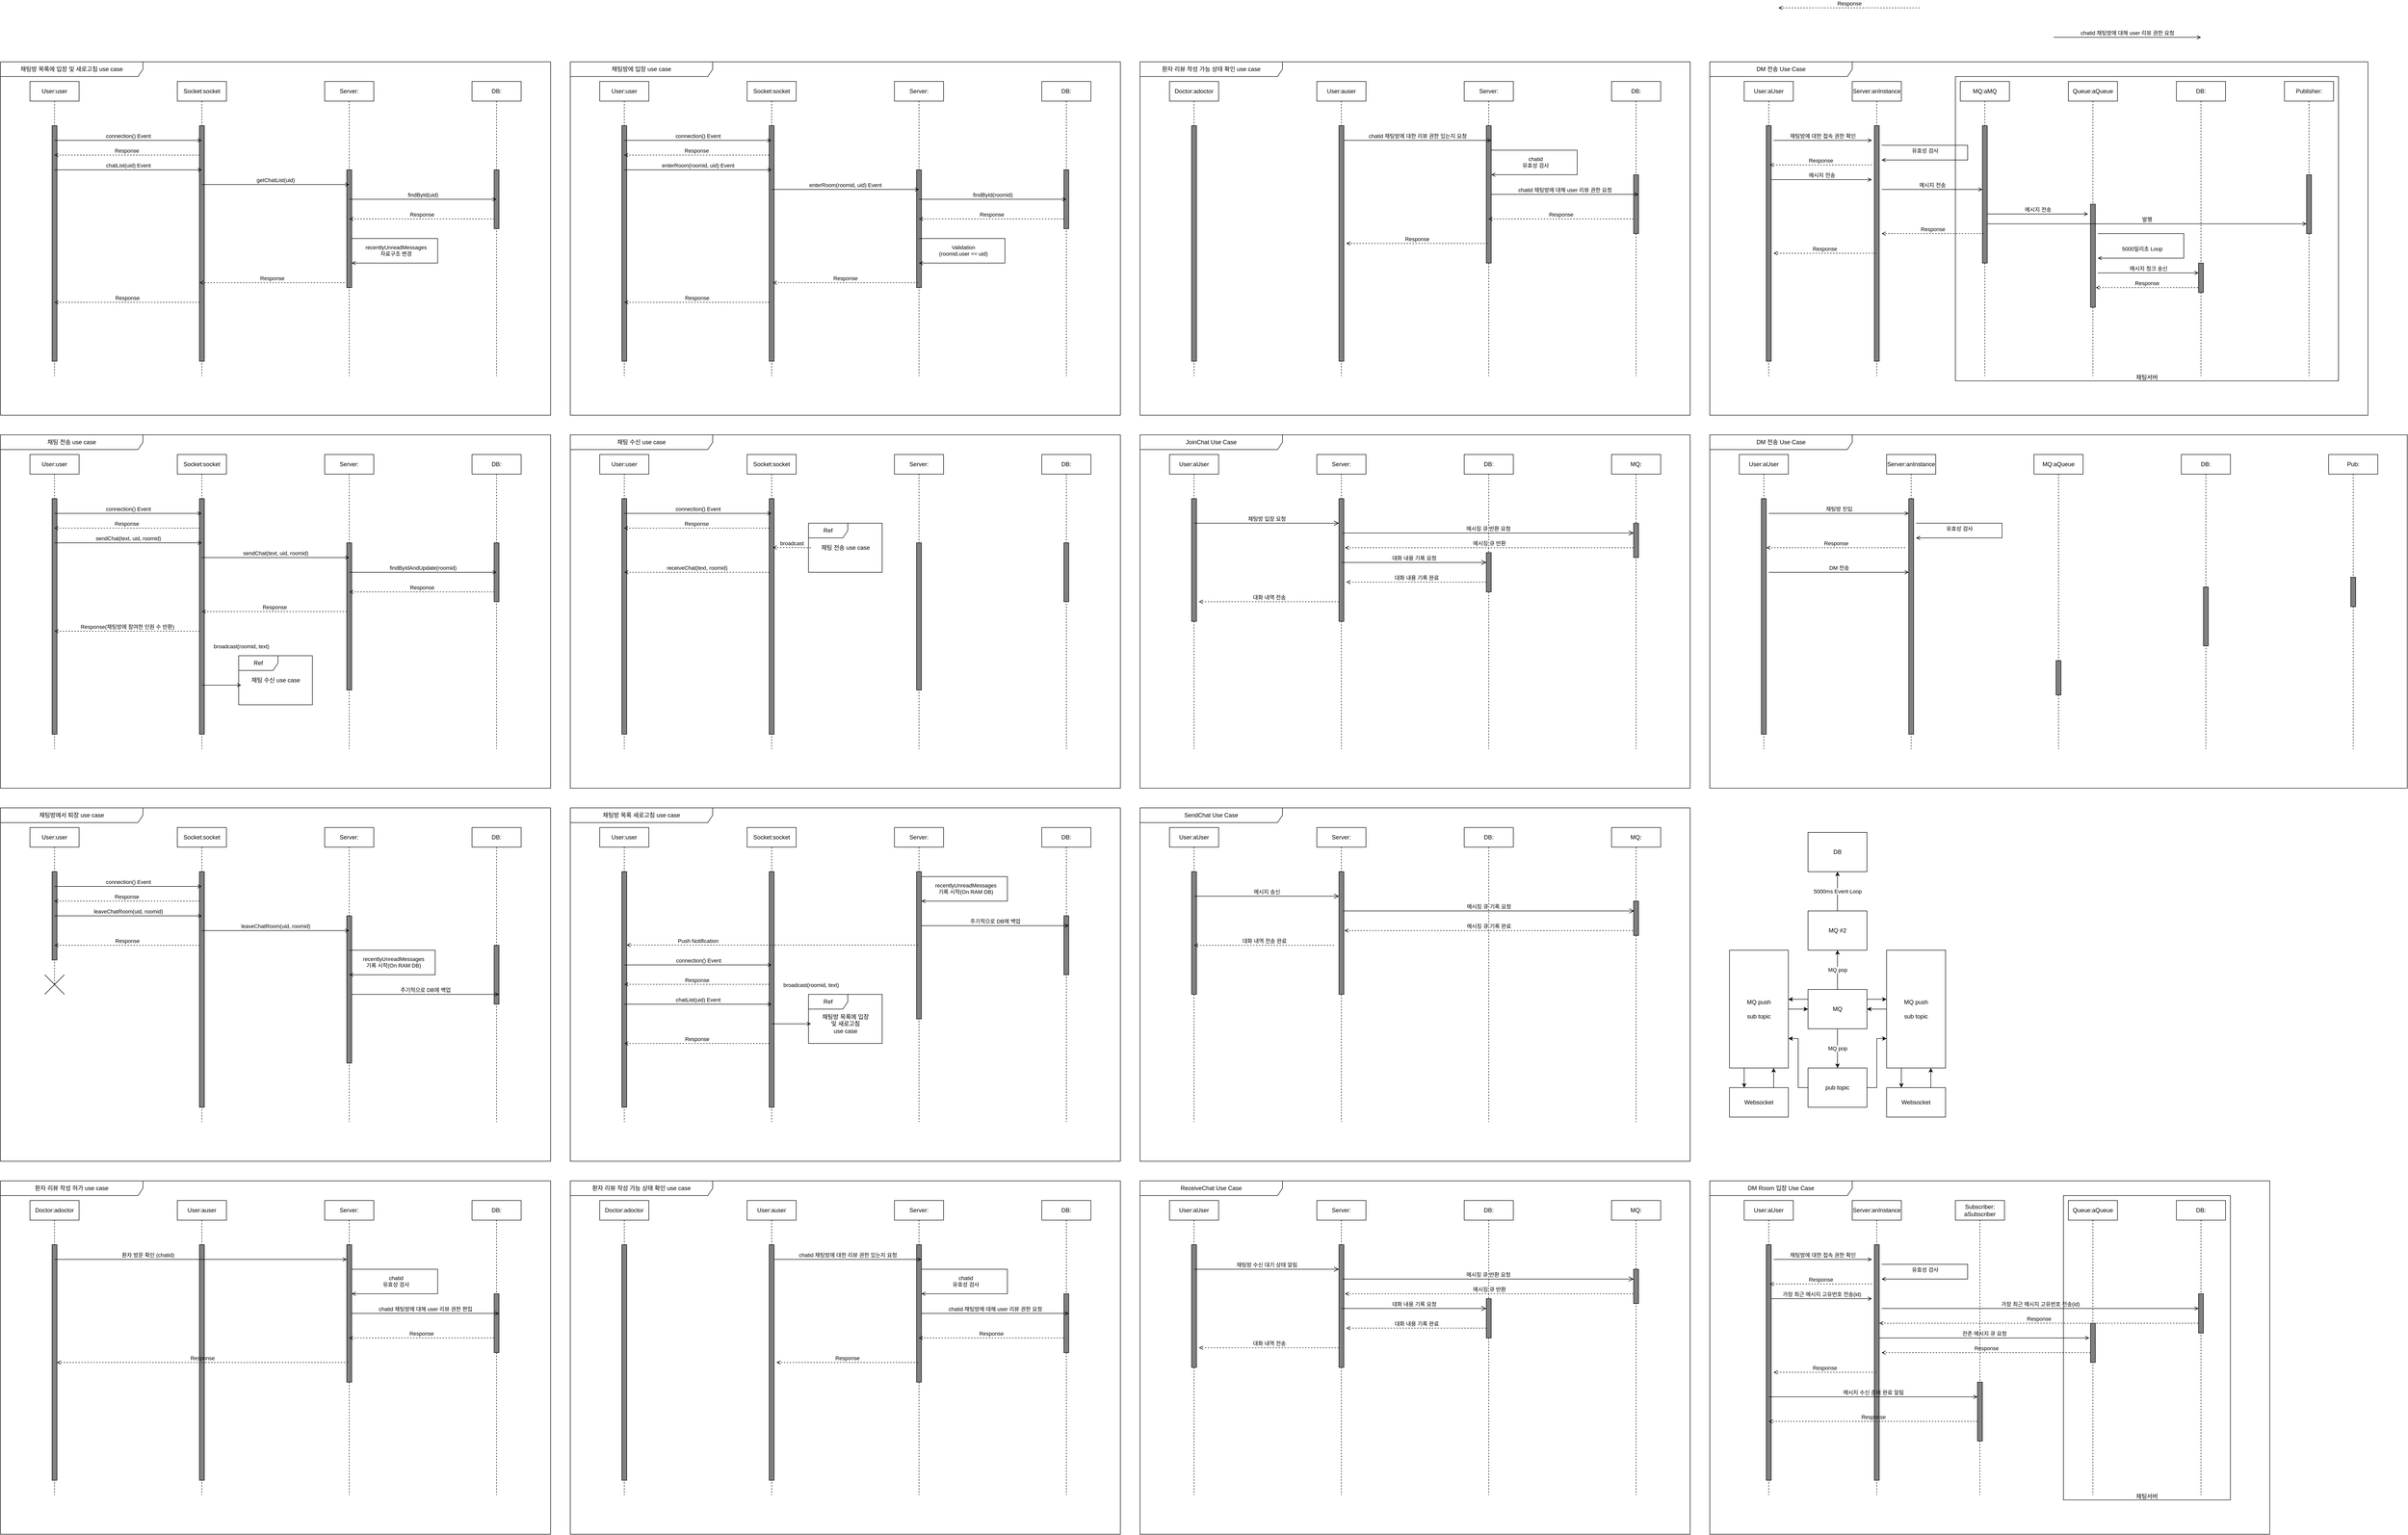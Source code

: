 <mxfile version="26.0.11">
  <diagram name="페이지-1" id="OTIgRREz1SAe0-DKxnem">
    <mxGraphModel dx="1472" dy="4397" grid="1" gridSize="10" guides="1" tooltips="1" connect="1" arrows="1" fold="1" page="1" pageScale="1" pageWidth="4681" pageHeight="3300" math="0" shadow="0">
      <root>
        <mxCell id="0" />
        <mxCell id="1" parent="0" />
        <mxCell id="dOEdLGesOkWZZGMcohFF-47" value="Pub:" style="shape=umlLifeline;perimeter=lifelinePerimeter;whiteSpace=wrap;html=1;container=1;dropTarget=0;collapsible=0;recursiveResize=0;outlineConnect=0;portConstraint=eastwest;newEdgeStyle={&quot;edgeStyle&quot;:&quot;elbowEdgeStyle&quot;,&quot;elbow&quot;:&quot;vertical&quot;,&quot;curved&quot;:0,&quot;rounded&quot;:0};" vertex="1" parent="1">
          <mxGeometry x="4780" y="840" width="100" height="600" as="geometry" />
        </mxCell>
        <mxCell id="dOEdLGesOkWZZGMcohFF-27" value="MQ:aQueue" style="shape=umlLifeline;perimeter=lifelinePerimeter;whiteSpace=wrap;html=1;container=1;dropTarget=0;collapsible=0;recursiveResize=0;outlineConnect=0;portConstraint=eastwest;newEdgeStyle={&quot;edgeStyle&quot;:&quot;elbowEdgeStyle&quot;,&quot;elbow&quot;:&quot;vertical&quot;,&quot;curved&quot;:0,&quot;rounded&quot;:0};" vertex="1" parent="1">
          <mxGeometry x="4180" y="840" width="100" height="600" as="geometry" />
        </mxCell>
        <mxCell id="dOEdLGesOkWZZGMcohFF-29" value="DM 전송 Use Case" style="shape=umlFrame;whiteSpace=wrap;html=1;pointerEvents=0;recursiveResize=0;container=1;collapsible=0;width=290;height=30;" vertex="1" parent="1">
          <mxGeometry x="3520" y="800" width="1420" height="720" as="geometry" />
        </mxCell>
        <mxCell id="dOEdLGesOkWZZGMcohFF-31" value="" style="html=1;points=[[0,0,0,0,5],[0,1,0,0,-5],[1,0,0,0,5],[1,1,0,0,-5]];perimeter=orthogonalPerimeter;outlineConnect=0;targetShapes=umlLifeline;portConstraint=eastwest;newEdgeStyle={&quot;curved&quot;:0,&quot;rounded&quot;:0};fillColor=#808080;" vertex="1" parent="dOEdLGesOkWZZGMcohFF-29">
          <mxGeometry x="705" y="460" width="10" height="70" as="geometry" />
        </mxCell>
        <mxCell id="dOEdLGesOkWZZGMcohFF-42" value="채팅방 진입" style="html=1;verticalAlign=bottom;labelBackgroundColor=none;endArrow=open;endFill=0;rounded=0;" edge="1" parent="dOEdLGesOkWZZGMcohFF-29" target="dOEdLGesOkWZZGMcohFF-26">
          <mxGeometry width="160" relative="1" as="geometry">
            <mxPoint x="120" y="160" as="sourcePoint" />
            <mxPoint x="320" y="160" as="targetPoint" />
            <mxPoint as="offset" />
          </mxGeometry>
        </mxCell>
        <mxCell id="dOEdLGesOkWZZGMcohFF-44" value="유효성 검사" style="html=1;verticalAlign=bottom;labelBackgroundColor=none;endArrow=open;endFill=0;rounded=0;" edge="1" parent="dOEdLGesOkWZZGMcohFF-29">
          <mxGeometry x="0.536" y="-10" width="160" relative="1" as="geometry">
            <mxPoint x="420" y="180" as="sourcePoint" />
            <mxPoint x="420" y="210" as="targetPoint" />
            <Array as="points">
              <mxPoint x="595" y="180" />
              <mxPoint x="595" y="210" />
            </Array>
            <mxPoint as="offset" />
          </mxGeometry>
        </mxCell>
        <mxCell id="dOEdLGesOkWZZGMcohFF-45" value="Response" style="html=1;verticalAlign=bottom;labelBackgroundColor=none;endArrow=open;endFill=0;dashed=1;rounded=0;" edge="1" parent="dOEdLGesOkWZZGMcohFF-29" target="dOEdLGesOkWZZGMcohFF-24">
          <mxGeometry width="160" relative="1" as="geometry">
            <mxPoint x="398" y="230" as="sourcePoint" />
            <mxPoint x="190" y="230" as="targetPoint" />
          </mxGeometry>
        </mxCell>
        <mxCell id="dOEdLGesOkWZZGMcohFF-46" value="DM 전송" style="html=1;verticalAlign=bottom;labelBackgroundColor=none;endArrow=open;endFill=0;rounded=0;" edge="1" parent="dOEdLGesOkWZZGMcohFF-29" target="dOEdLGesOkWZZGMcohFF-26">
          <mxGeometry width="160" relative="1" as="geometry">
            <mxPoint x="120" y="280" as="sourcePoint" />
            <mxPoint x="325" y="280" as="targetPoint" />
            <mxPoint as="offset" />
          </mxGeometry>
        </mxCell>
        <mxCell id="dOEdLGesOkWZZGMcohFF-48" value="" style="html=1;points=[[0,0,0,0,5],[0,1,0,0,-5],[1,0,0,0,5],[1,1,0,0,-5]];perimeter=orthogonalPerimeter;outlineConnect=0;targetShapes=umlLifeline;portConstraint=eastwest;newEdgeStyle={&quot;curved&quot;:0,&quot;rounded&quot;:0};fillColor=#808080;" vertex="1" parent="1">
          <mxGeometry x="4825" y="1090" width="10" height="60" as="geometry" />
        </mxCell>
        <mxCell id="MzUkzwH7Z7s86Nv9Jb5l-2" value="User:user" style="shape=umlLifeline;perimeter=lifelinePerimeter;whiteSpace=wrap;html=1;container=1;dropTarget=0;collapsible=0;recursiveResize=0;outlineConnect=0;portConstraint=eastwest;newEdgeStyle={&quot;edgeStyle&quot;:&quot;elbowEdgeStyle&quot;,&quot;elbow&quot;:&quot;vertical&quot;,&quot;curved&quot;:0,&quot;rounded&quot;:0};" parent="1" vertex="1">
          <mxGeometry x="100" y="80" width="100" height="600" as="geometry" />
        </mxCell>
        <mxCell id="MzUkzwH7Z7s86Nv9Jb5l-3" value="" style="html=1;points=[[0,0,0,0,5],[0,1,0,0,-5],[1,0,0,0,5],[1,1,0,0,-5]];perimeter=orthogonalPerimeter;outlineConnect=0;targetShapes=umlLifeline;portConstraint=eastwest;newEdgeStyle={&quot;curved&quot;:0,&quot;rounded&quot;:0};fillColor=#808080;" parent="MzUkzwH7Z7s86Nv9Jb5l-2" vertex="1">
          <mxGeometry x="45" y="90" width="10" height="480" as="geometry" />
        </mxCell>
        <mxCell id="MzUkzwH7Z7s86Nv9Jb5l-6" value="Socket:socket" style="shape=umlLifeline;perimeter=lifelinePerimeter;whiteSpace=wrap;html=1;container=1;dropTarget=0;collapsible=0;recursiveResize=0;outlineConnect=0;portConstraint=eastwest;newEdgeStyle={&quot;edgeStyle&quot;:&quot;elbowEdgeStyle&quot;,&quot;elbow&quot;:&quot;vertical&quot;,&quot;curved&quot;:0,&quot;rounded&quot;:0};" parent="1" vertex="1">
          <mxGeometry x="400" y="80" width="100" height="600" as="geometry" />
        </mxCell>
        <mxCell id="MzUkzwH7Z7s86Nv9Jb5l-7" value="" style="html=1;points=[[0,0,0,0,5],[0,1,0,0,-5],[1,0,0,0,5],[1,1,0,0,-5]];perimeter=orthogonalPerimeter;outlineConnect=0;targetShapes=umlLifeline;portConstraint=eastwest;newEdgeStyle={&quot;curved&quot;:0,&quot;rounded&quot;:0};fillColor=#808080;" parent="MzUkzwH7Z7s86Nv9Jb5l-6" vertex="1">
          <mxGeometry x="45" y="90" width="10" height="480" as="geometry" />
        </mxCell>
        <mxCell id="MzUkzwH7Z7s86Nv9Jb5l-8" value="Server:" style="shape=umlLifeline;perimeter=lifelinePerimeter;whiteSpace=wrap;html=1;container=1;dropTarget=0;collapsible=0;recursiveResize=0;outlineConnect=0;portConstraint=eastwest;newEdgeStyle={&quot;edgeStyle&quot;:&quot;elbowEdgeStyle&quot;,&quot;elbow&quot;:&quot;vertical&quot;,&quot;curved&quot;:0,&quot;rounded&quot;:0};" parent="1" vertex="1">
          <mxGeometry x="700" y="80" width="100" height="600" as="geometry" />
        </mxCell>
        <mxCell id="MzUkzwH7Z7s86Nv9Jb5l-9" value="" style="html=1;points=[[0,0,0,0,5],[0,1,0,0,-5],[1,0,0,0,5],[1,1,0,0,-5]];perimeter=orthogonalPerimeter;outlineConnect=0;targetShapes=umlLifeline;portConstraint=eastwest;newEdgeStyle={&quot;curved&quot;:0,&quot;rounded&quot;:0};fillColor=#808080;" parent="MzUkzwH7Z7s86Nv9Jb5l-8" vertex="1">
          <mxGeometry x="45" y="180" width="10" height="240" as="geometry" />
        </mxCell>
        <mxCell id="MzUkzwH7Z7s86Nv9Jb5l-10" value="DB:" style="shape=umlLifeline;perimeter=lifelinePerimeter;whiteSpace=wrap;html=1;container=1;dropTarget=0;collapsible=0;recursiveResize=0;outlineConnect=0;portConstraint=eastwest;newEdgeStyle={&quot;edgeStyle&quot;:&quot;elbowEdgeStyle&quot;,&quot;elbow&quot;:&quot;vertical&quot;,&quot;curved&quot;:0,&quot;rounded&quot;:0};" parent="1" vertex="1">
          <mxGeometry x="1000" y="80" width="100" height="600" as="geometry" />
        </mxCell>
        <mxCell id="MzUkzwH7Z7s86Nv9Jb5l-11" value="" style="html=1;points=[[0,0,0,0,5],[0,1,0,0,-5],[1,0,0,0,5],[1,1,0,0,-5]];perimeter=orthogonalPerimeter;outlineConnect=0;targetShapes=umlLifeline;portConstraint=eastwest;newEdgeStyle={&quot;curved&quot;:0,&quot;rounded&quot;:0};fillColor=#808080;" parent="MzUkzwH7Z7s86Nv9Jb5l-10" vertex="1">
          <mxGeometry x="45" y="180" width="10" height="120" as="geometry" />
        </mxCell>
        <mxCell id="MzUkzwH7Z7s86Nv9Jb5l-12" value="connection() Event" style="html=1;verticalAlign=bottom;labelBackgroundColor=none;endArrow=open;endFill=0;rounded=0;" parent="1" target="MzUkzwH7Z7s86Nv9Jb5l-6" edge="1">
          <mxGeometry x="0.002" width="160" relative="1" as="geometry">
            <mxPoint x="150" y="200" as="sourcePoint" />
            <mxPoint x="310" y="200" as="targetPoint" />
            <mxPoint as="offset" />
          </mxGeometry>
        </mxCell>
        <mxCell id="MzUkzwH7Z7s86Nv9Jb5l-13" value="Response" style="html=1;verticalAlign=bottom;labelBackgroundColor=none;endArrow=open;endFill=0;dashed=1;rounded=0;" parent="1" edge="1">
          <mxGeometry width="160" relative="1" as="geometry">
            <mxPoint x="445" y="230" as="sourcePoint" />
            <mxPoint x="149.5" y="230" as="targetPoint" />
          </mxGeometry>
        </mxCell>
        <mxCell id="MzUkzwH7Z7s86Nv9Jb5l-14" value="chatList(uid) Event" style="html=1;verticalAlign=bottom;labelBackgroundColor=none;endArrow=open;endFill=0;rounded=0;" parent="1" edge="1">
          <mxGeometry width="160" relative="1" as="geometry">
            <mxPoint x="150" y="260" as="sourcePoint" />
            <mxPoint x="450" y="260" as="targetPoint" />
          </mxGeometry>
        </mxCell>
        <mxCell id="MzUkzwH7Z7s86Nv9Jb5l-15" value="getChatList(uid)" style="html=1;verticalAlign=bottom;labelBackgroundColor=none;endArrow=open;endFill=0;rounded=0;" parent="1" edge="1">
          <mxGeometry width="160" relative="1" as="geometry">
            <mxPoint x="450" y="290" as="sourcePoint" />
            <mxPoint x="750" y="290" as="targetPoint" />
          </mxGeometry>
        </mxCell>
        <mxCell id="MzUkzwH7Z7s86Nv9Jb5l-16" value="findById(uid)" style="html=1;verticalAlign=bottom;labelBackgroundColor=none;endArrow=open;endFill=0;rounded=0;" parent="1" edge="1">
          <mxGeometry width="160" relative="1" as="geometry">
            <mxPoint x="750" y="320" as="sourcePoint" />
            <mxPoint x="1050" y="320" as="targetPoint" />
          </mxGeometry>
        </mxCell>
        <mxCell id="MzUkzwH7Z7s86Nv9Jb5l-17" value="Response" style="html=1;verticalAlign=bottom;labelBackgroundColor=none;endArrow=open;endFill=0;dashed=1;rounded=0;" parent="1" edge="1">
          <mxGeometry width="160" relative="1" as="geometry">
            <mxPoint x="1045.5" y="360" as="sourcePoint" />
            <mxPoint x="750" y="360" as="targetPoint" />
          </mxGeometry>
        </mxCell>
        <mxCell id="MzUkzwH7Z7s86Nv9Jb5l-20" value="채팅방 목록에 입장 및 새로고침 use case" style="shape=umlFrame;whiteSpace=wrap;html=1;pointerEvents=0;recursiveResize=0;container=1;collapsible=0;width=290;height=30;" parent="1" vertex="1">
          <mxGeometry x="40" y="40" width="1120" height="720" as="geometry" />
        </mxCell>
        <mxCell id="MzUkzwH7Z7s86Nv9Jb5l-128" value="recentlyUnreadMessages&lt;br&gt;자료구조 변경" style="html=1;verticalAlign=bottom;labelBackgroundColor=none;endArrow=open;endFill=0;rounded=0;" parent="MzUkzwH7Z7s86Nv9Jb5l-20" edge="1">
          <mxGeometry x="0.55" y="-10" width="160" relative="1" as="geometry">
            <mxPoint x="715" y="360" as="sourcePoint" />
            <mxPoint x="715" y="410" as="targetPoint" />
            <Array as="points">
              <mxPoint x="890" y="360" />
              <mxPoint x="890" y="410" />
            </Array>
            <mxPoint as="offset" />
          </mxGeometry>
        </mxCell>
        <mxCell id="MzUkzwH7Z7s86Nv9Jb5l-18" value="Response" style="html=1;verticalAlign=bottom;labelBackgroundColor=none;endArrow=open;endFill=0;dashed=1;rounded=0;" parent="MzUkzwH7Z7s86Nv9Jb5l-20" edge="1">
          <mxGeometry width="160" relative="1" as="geometry">
            <mxPoint x="700.5" y="450" as="sourcePoint" />
            <mxPoint x="405" y="450" as="targetPoint" />
          </mxGeometry>
        </mxCell>
        <mxCell id="MzUkzwH7Z7s86Nv9Jb5l-19" value="Response" style="html=1;verticalAlign=bottom;labelBackgroundColor=none;endArrow=open;endFill=0;dashed=1;rounded=0;" parent="MzUkzwH7Z7s86Nv9Jb5l-20" edge="1">
          <mxGeometry width="160" relative="1" as="geometry">
            <mxPoint x="405.5" y="490" as="sourcePoint" />
            <mxPoint x="110" y="490" as="targetPoint" />
          </mxGeometry>
        </mxCell>
        <mxCell id="MzUkzwH7Z7s86Nv9Jb5l-21" value="User:user" style="shape=umlLifeline;perimeter=lifelinePerimeter;whiteSpace=wrap;html=1;container=1;dropTarget=0;collapsible=0;recursiveResize=0;outlineConnect=0;portConstraint=eastwest;newEdgeStyle={&quot;edgeStyle&quot;:&quot;elbowEdgeStyle&quot;,&quot;elbow&quot;:&quot;vertical&quot;,&quot;curved&quot;:0,&quot;rounded&quot;:0};" parent="1" vertex="1">
          <mxGeometry x="1260" y="80" width="100" height="600" as="geometry" />
        </mxCell>
        <mxCell id="MzUkzwH7Z7s86Nv9Jb5l-22" value="" style="html=1;points=[[0,0,0,0,5],[0,1,0,0,-5],[1,0,0,0,5],[1,1,0,0,-5]];perimeter=orthogonalPerimeter;outlineConnect=0;targetShapes=umlLifeline;portConstraint=eastwest;newEdgeStyle={&quot;curved&quot;:0,&quot;rounded&quot;:0};fillColor=#808080;" parent="MzUkzwH7Z7s86Nv9Jb5l-21" vertex="1">
          <mxGeometry x="45" y="90" width="10" height="480" as="geometry" />
        </mxCell>
        <mxCell id="MzUkzwH7Z7s86Nv9Jb5l-23" value="Socket:socket" style="shape=umlLifeline;perimeter=lifelinePerimeter;whiteSpace=wrap;html=1;container=1;dropTarget=0;collapsible=0;recursiveResize=0;outlineConnect=0;portConstraint=eastwest;newEdgeStyle={&quot;edgeStyle&quot;:&quot;elbowEdgeStyle&quot;,&quot;elbow&quot;:&quot;vertical&quot;,&quot;curved&quot;:0,&quot;rounded&quot;:0};" parent="1" vertex="1">
          <mxGeometry x="1560" y="80" width="100" height="600" as="geometry" />
        </mxCell>
        <mxCell id="MzUkzwH7Z7s86Nv9Jb5l-24" value="" style="html=1;points=[[0,0,0,0,5],[0,1,0,0,-5],[1,0,0,0,5],[1,1,0,0,-5]];perimeter=orthogonalPerimeter;outlineConnect=0;targetShapes=umlLifeline;portConstraint=eastwest;newEdgeStyle={&quot;curved&quot;:0,&quot;rounded&quot;:0};fillColor=#808080;" parent="MzUkzwH7Z7s86Nv9Jb5l-23" vertex="1">
          <mxGeometry x="45" y="90" width="10" height="480" as="geometry" />
        </mxCell>
        <mxCell id="MzUkzwH7Z7s86Nv9Jb5l-25" value="Server:" style="shape=umlLifeline;perimeter=lifelinePerimeter;whiteSpace=wrap;html=1;container=1;dropTarget=0;collapsible=0;recursiveResize=0;outlineConnect=0;portConstraint=eastwest;newEdgeStyle={&quot;edgeStyle&quot;:&quot;elbowEdgeStyle&quot;,&quot;elbow&quot;:&quot;vertical&quot;,&quot;curved&quot;:0,&quot;rounded&quot;:0};" parent="1" vertex="1">
          <mxGeometry x="1860" y="80" width="100" height="600" as="geometry" />
        </mxCell>
        <mxCell id="MzUkzwH7Z7s86Nv9Jb5l-26" value="" style="html=1;points=[[0,0,0,0,5],[0,1,0,0,-5],[1,0,0,0,5],[1,1,0,0,-5]];perimeter=orthogonalPerimeter;outlineConnect=0;targetShapes=umlLifeline;portConstraint=eastwest;newEdgeStyle={&quot;curved&quot;:0,&quot;rounded&quot;:0};fillColor=#808080;" parent="MzUkzwH7Z7s86Nv9Jb5l-25" vertex="1">
          <mxGeometry x="45" y="180" width="10" height="240" as="geometry" />
        </mxCell>
        <mxCell id="MzUkzwH7Z7s86Nv9Jb5l-27" value="DB:" style="shape=umlLifeline;perimeter=lifelinePerimeter;whiteSpace=wrap;html=1;container=1;dropTarget=0;collapsible=0;recursiveResize=0;outlineConnect=0;portConstraint=eastwest;newEdgeStyle={&quot;edgeStyle&quot;:&quot;elbowEdgeStyle&quot;,&quot;elbow&quot;:&quot;vertical&quot;,&quot;curved&quot;:0,&quot;rounded&quot;:0};" parent="1" vertex="1">
          <mxGeometry x="2160" y="80" width="100" height="600" as="geometry" />
        </mxCell>
        <mxCell id="MzUkzwH7Z7s86Nv9Jb5l-28" value="" style="html=1;points=[[0,0,0,0,5],[0,1,0,0,-5],[1,0,0,0,5],[1,1,0,0,-5]];perimeter=orthogonalPerimeter;outlineConnect=0;targetShapes=umlLifeline;portConstraint=eastwest;newEdgeStyle={&quot;curved&quot;:0,&quot;rounded&quot;:0};fillColor=#808080;" parent="MzUkzwH7Z7s86Nv9Jb5l-27" vertex="1">
          <mxGeometry x="45" y="180" width="10" height="120" as="geometry" />
        </mxCell>
        <mxCell id="MzUkzwH7Z7s86Nv9Jb5l-29" value="connection() Event" style="html=1;verticalAlign=bottom;labelBackgroundColor=none;endArrow=open;endFill=0;rounded=0;" parent="1" target="MzUkzwH7Z7s86Nv9Jb5l-23" edge="1">
          <mxGeometry x="0.002" width="160" relative="1" as="geometry">
            <mxPoint x="1310" y="200" as="sourcePoint" />
            <mxPoint x="1470" y="200" as="targetPoint" />
            <mxPoint as="offset" />
          </mxGeometry>
        </mxCell>
        <mxCell id="MzUkzwH7Z7s86Nv9Jb5l-30" value="Response" style="html=1;verticalAlign=bottom;labelBackgroundColor=none;endArrow=open;endFill=0;dashed=1;rounded=0;" parent="1" edge="1">
          <mxGeometry width="160" relative="1" as="geometry">
            <mxPoint x="1605" y="230" as="sourcePoint" />
            <mxPoint x="1309.5" y="230" as="targetPoint" />
          </mxGeometry>
        </mxCell>
        <mxCell id="MzUkzwH7Z7s86Nv9Jb5l-31" value="enterRoom(roomid, uid) Event" style="html=1;verticalAlign=bottom;labelBackgroundColor=none;endArrow=open;endFill=0;rounded=0;" parent="1" edge="1">
          <mxGeometry width="160" relative="1" as="geometry">
            <mxPoint x="1310" y="260" as="sourcePoint" />
            <mxPoint x="1610" y="260" as="targetPoint" />
          </mxGeometry>
        </mxCell>
        <mxCell id="MzUkzwH7Z7s86Nv9Jb5l-33" value="findById(roomid)" style="html=1;verticalAlign=bottom;labelBackgroundColor=none;endArrow=open;endFill=0;rounded=0;" parent="1" edge="1">
          <mxGeometry width="160" relative="1" as="geometry">
            <mxPoint x="1910" y="320" as="sourcePoint" />
            <mxPoint x="2210" y="320" as="targetPoint" />
          </mxGeometry>
        </mxCell>
        <mxCell id="MzUkzwH7Z7s86Nv9Jb5l-34" value="Response" style="html=1;verticalAlign=bottom;labelBackgroundColor=none;endArrow=open;endFill=0;dashed=1;rounded=0;" parent="1" edge="1">
          <mxGeometry width="160" relative="1" as="geometry">
            <mxPoint x="2205.5" y="360" as="sourcePoint" />
            <mxPoint x="1910" y="360" as="targetPoint" />
          </mxGeometry>
        </mxCell>
        <mxCell id="MzUkzwH7Z7s86Nv9Jb5l-37" value="채팅방에 입장 use case" style="shape=umlFrame;whiteSpace=wrap;html=1;pointerEvents=0;recursiveResize=0;container=1;collapsible=0;width=290;height=30;" parent="1" vertex="1">
          <mxGeometry x="1200" y="40" width="1120" height="720" as="geometry" />
        </mxCell>
        <mxCell id="MzUkzwH7Z7s86Nv9Jb5l-38" value="enterRoom(roomid, uid) Event" style="html=1;verticalAlign=bottom;labelBackgroundColor=none;endArrow=open;endFill=0;rounded=0;" parent="MzUkzwH7Z7s86Nv9Jb5l-37" edge="1">
          <mxGeometry width="160" relative="1" as="geometry">
            <mxPoint x="410" y="260" as="sourcePoint" />
            <mxPoint x="710" y="260" as="targetPoint" />
          </mxGeometry>
        </mxCell>
        <mxCell id="MzUkzwH7Z7s86Nv9Jb5l-40" value="&lt;br&gt;Validation&lt;br&gt;(roomid.user == uid)" style="html=1;verticalAlign=bottom;labelBackgroundColor=none;endArrow=open;endFill=0;rounded=0;" parent="MzUkzwH7Z7s86Nv9Jb5l-37" edge="1">
          <mxGeometry x="0.55" y="-10" width="160" relative="1" as="geometry">
            <mxPoint x="710" y="360" as="sourcePoint" />
            <mxPoint x="710" y="410" as="targetPoint" />
            <Array as="points">
              <mxPoint x="885" y="360" />
              <mxPoint x="885" y="410" />
            </Array>
            <mxPoint as="offset" />
          </mxGeometry>
        </mxCell>
        <mxCell id="MzUkzwH7Z7s86Nv9Jb5l-36" value="Response" style="html=1;verticalAlign=bottom;labelBackgroundColor=none;endArrow=open;endFill=0;dashed=1;rounded=0;" parent="MzUkzwH7Z7s86Nv9Jb5l-37" edge="1">
          <mxGeometry width="160" relative="1" as="geometry">
            <mxPoint x="405.5" y="490" as="sourcePoint" />
            <mxPoint x="110" y="490" as="targetPoint" />
          </mxGeometry>
        </mxCell>
        <mxCell id="MzUkzwH7Z7s86Nv9Jb5l-35" value="Response" style="html=1;verticalAlign=bottom;labelBackgroundColor=none;endArrow=open;endFill=0;dashed=1;rounded=0;" parent="MzUkzwH7Z7s86Nv9Jb5l-37" edge="1">
          <mxGeometry width="160" relative="1" as="geometry">
            <mxPoint x="707.75" y="450" as="sourcePoint" />
            <mxPoint x="412.25" y="450" as="targetPoint" />
          </mxGeometry>
        </mxCell>
        <mxCell id="MzUkzwH7Z7s86Nv9Jb5l-41" value="User:user" style="shape=umlLifeline;perimeter=lifelinePerimeter;whiteSpace=wrap;html=1;container=1;dropTarget=0;collapsible=0;recursiveResize=0;outlineConnect=0;portConstraint=eastwest;newEdgeStyle={&quot;edgeStyle&quot;:&quot;elbowEdgeStyle&quot;,&quot;elbow&quot;:&quot;vertical&quot;,&quot;curved&quot;:0,&quot;rounded&quot;:0};" parent="1" vertex="1">
          <mxGeometry x="100" y="840" width="100" height="600" as="geometry" />
        </mxCell>
        <mxCell id="MzUkzwH7Z7s86Nv9Jb5l-42" value="" style="html=1;points=[[0,0,0,0,5],[0,1,0,0,-5],[1,0,0,0,5],[1,1,0,0,-5]];perimeter=orthogonalPerimeter;outlineConnect=0;targetShapes=umlLifeline;portConstraint=eastwest;newEdgeStyle={&quot;curved&quot;:0,&quot;rounded&quot;:0};fillColor=#808080;" parent="MzUkzwH7Z7s86Nv9Jb5l-41" vertex="1">
          <mxGeometry x="45" y="90" width="10" height="480" as="geometry" />
        </mxCell>
        <mxCell id="MzUkzwH7Z7s86Nv9Jb5l-43" value="Socket:socket" style="shape=umlLifeline;perimeter=lifelinePerimeter;whiteSpace=wrap;html=1;container=1;dropTarget=0;collapsible=0;recursiveResize=0;outlineConnect=0;portConstraint=eastwest;newEdgeStyle={&quot;edgeStyle&quot;:&quot;elbowEdgeStyle&quot;,&quot;elbow&quot;:&quot;vertical&quot;,&quot;curved&quot;:0,&quot;rounded&quot;:0};" parent="1" vertex="1">
          <mxGeometry x="400" y="840" width="100" height="600" as="geometry" />
        </mxCell>
        <mxCell id="MzUkzwH7Z7s86Nv9Jb5l-44" value="" style="html=1;points=[[0,0,0,0,5],[0,1,0,0,-5],[1,0,0,0,5],[1,1,0,0,-5]];perimeter=orthogonalPerimeter;outlineConnect=0;targetShapes=umlLifeline;portConstraint=eastwest;newEdgeStyle={&quot;curved&quot;:0,&quot;rounded&quot;:0};fillColor=#808080;" parent="MzUkzwH7Z7s86Nv9Jb5l-43" vertex="1">
          <mxGeometry x="45" y="90" width="10" height="480" as="geometry" />
        </mxCell>
        <mxCell id="MzUkzwH7Z7s86Nv9Jb5l-45" value="Server:" style="shape=umlLifeline;perimeter=lifelinePerimeter;whiteSpace=wrap;html=1;container=1;dropTarget=0;collapsible=0;recursiveResize=0;outlineConnect=0;portConstraint=eastwest;newEdgeStyle={&quot;edgeStyle&quot;:&quot;elbowEdgeStyle&quot;,&quot;elbow&quot;:&quot;vertical&quot;,&quot;curved&quot;:0,&quot;rounded&quot;:0};" parent="1" vertex="1">
          <mxGeometry x="700" y="840" width="100" height="600" as="geometry" />
        </mxCell>
        <mxCell id="MzUkzwH7Z7s86Nv9Jb5l-46" value="" style="html=1;points=[[0,0,0,0,5],[0,1,0,0,-5],[1,0,0,0,5],[1,1,0,0,-5]];perimeter=orthogonalPerimeter;outlineConnect=0;targetShapes=umlLifeline;portConstraint=eastwest;newEdgeStyle={&quot;curved&quot;:0,&quot;rounded&quot;:0};fillColor=#808080;" parent="MzUkzwH7Z7s86Nv9Jb5l-45" vertex="1">
          <mxGeometry x="45" y="180" width="10" height="300" as="geometry" />
        </mxCell>
        <mxCell id="MzUkzwH7Z7s86Nv9Jb5l-47" value="DB:" style="shape=umlLifeline;perimeter=lifelinePerimeter;whiteSpace=wrap;html=1;container=1;dropTarget=0;collapsible=0;recursiveResize=0;outlineConnect=0;portConstraint=eastwest;newEdgeStyle={&quot;edgeStyle&quot;:&quot;elbowEdgeStyle&quot;,&quot;elbow&quot;:&quot;vertical&quot;,&quot;curved&quot;:0,&quot;rounded&quot;:0};" parent="1" vertex="1">
          <mxGeometry x="1000" y="840" width="100" height="600" as="geometry" />
        </mxCell>
        <mxCell id="MzUkzwH7Z7s86Nv9Jb5l-48" value="" style="html=1;points=[[0,0,0,0,5],[0,1,0,0,-5],[1,0,0,0,5],[1,1,0,0,-5]];perimeter=orthogonalPerimeter;outlineConnect=0;targetShapes=umlLifeline;portConstraint=eastwest;newEdgeStyle={&quot;curved&quot;:0,&quot;rounded&quot;:0};fillColor=#808080;" parent="MzUkzwH7Z7s86Nv9Jb5l-47" vertex="1">
          <mxGeometry x="45" y="180" width="10" height="120" as="geometry" />
        </mxCell>
        <mxCell id="MzUkzwH7Z7s86Nv9Jb5l-49" value="connection() Event" style="html=1;verticalAlign=bottom;labelBackgroundColor=none;endArrow=open;endFill=0;rounded=0;" parent="1" target="MzUkzwH7Z7s86Nv9Jb5l-43" edge="1">
          <mxGeometry x="0.002" width="160" relative="1" as="geometry">
            <mxPoint x="150" y="960" as="sourcePoint" />
            <mxPoint x="310" y="960" as="targetPoint" />
            <mxPoint as="offset" />
          </mxGeometry>
        </mxCell>
        <mxCell id="MzUkzwH7Z7s86Nv9Jb5l-50" value="Response" style="html=1;verticalAlign=bottom;labelBackgroundColor=none;endArrow=open;endFill=0;dashed=1;rounded=0;" parent="1" edge="1">
          <mxGeometry width="160" relative="1" as="geometry">
            <mxPoint x="445" y="990" as="sourcePoint" />
            <mxPoint x="149.5" y="990" as="targetPoint" />
          </mxGeometry>
        </mxCell>
        <mxCell id="MzUkzwH7Z7s86Nv9Jb5l-51" value="sendChat(text, uid, roomid)" style="html=1;verticalAlign=bottom;labelBackgroundColor=none;endArrow=open;endFill=0;rounded=0;" parent="1" edge="1">
          <mxGeometry width="160" relative="1" as="geometry">
            <mxPoint x="150" y="1020" as="sourcePoint" />
            <mxPoint x="450" y="1020" as="targetPoint" />
          </mxGeometry>
        </mxCell>
        <mxCell id="MzUkzwH7Z7s86Nv9Jb5l-52" value="sendChat(text, uid, roomid)" style="html=1;verticalAlign=bottom;labelBackgroundColor=none;endArrow=open;endFill=0;rounded=0;" parent="1" edge="1">
          <mxGeometry width="160" relative="1" as="geometry">
            <mxPoint x="450" y="1050" as="sourcePoint" />
            <mxPoint x="750" y="1050" as="targetPoint" />
          </mxGeometry>
        </mxCell>
        <mxCell id="MzUkzwH7Z7s86Nv9Jb5l-53" value="findByIdAndUpdate(roomid)" style="html=1;verticalAlign=bottom;labelBackgroundColor=none;endArrow=open;endFill=0;rounded=0;" parent="1" edge="1">
          <mxGeometry width="160" relative="1" as="geometry">
            <mxPoint x="750" y="1080" as="sourcePoint" />
            <mxPoint x="1050" y="1080" as="targetPoint" />
          </mxGeometry>
        </mxCell>
        <mxCell id="MzUkzwH7Z7s86Nv9Jb5l-54" value="Response" style="html=1;verticalAlign=bottom;labelBackgroundColor=none;endArrow=open;endFill=0;dashed=1;rounded=0;" parent="1" edge="1">
          <mxGeometry width="160" relative="1" as="geometry">
            <mxPoint x="1045.5" y="1120" as="sourcePoint" />
            <mxPoint x="750" y="1120" as="targetPoint" />
          </mxGeometry>
        </mxCell>
        <mxCell id="MzUkzwH7Z7s86Nv9Jb5l-55" value="Response" style="html=1;verticalAlign=bottom;labelBackgroundColor=none;endArrow=open;endFill=0;dashed=1;rounded=0;" parent="1" edge="1">
          <mxGeometry width="160" relative="1" as="geometry">
            <mxPoint x="745.5" y="1160" as="sourcePoint" />
            <mxPoint x="450" y="1160" as="targetPoint" />
          </mxGeometry>
        </mxCell>
        <mxCell id="MzUkzwH7Z7s86Nv9Jb5l-56" value="Response(채팅방에 참여한 인원 수 반환)" style="html=1;verticalAlign=bottom;labelBackgroundColor=none;endArrow=open;endFill=0;dashed=1;rounded=0;" parent="1" edge="1">
          <mxGeometry width="160" relative="1" as="geometry">
            <mxPoint x="445.5" y="1200" as="sourcePoint" />
            <mxPoint x="150" y="1200" as="targetPoint" />
          </mxGeometry>
        </mxCell>
        <mxCell id="MzUkzwH7Z7s86Nv9Jb5l-57" value="채팅 전송 use case" style="shape=umlFrame;whiteSpace=wrap;html=1;pointerEvents=0;recursiveResize=0;container=1;collapsible=0;width=290;height=30;" parent="1" vertex="1">
          <mxGeometry x="40" y="800" width="1120" height="720" as="geometry" />
        </mxCell>
        <mxCell id="MzUkzwH7Z7s86Nv9Jb5l-58" value="Ref" style="shape=umlFrame;whiteSpace=wrap;html=1;pointerEvents=0;recursiveResize=0;container=1;collapsible=0;width=80;height=30;" parent="MzUkzwH7Z7s86Nv9Jb5l-57" vertex="1">
          <mxGeometry x="485" y="450" width="150" height="100" as="geometry" />
        </mxCell>
        <mxCell id="MzUkzwH7Z7s86Nv9Jb5l-59" value="채팅 수신 use case" style="text;html=1;align=center;verticalAlign=middle;resizable=0;points=[];autosize=1;strokeColor=none;fillColor=none;" parent="MzUkzwH7Z7s86Nv9Jb5l-58" vertex="1">
          <mxGeometry x="15" y="35" width="120" height="30" as="geometry" />
        </mxCell>
        <mxCell id="MzUkzwH7Z7s86Nv9Jb5l-61" value="broadcast(roomid, text)" style="html=1;verticalAlign=bottom;labelBackgroundColor=none;endArrow=open;endFill=0;rounded=0;entryX=0.033;entryY=0.6;entryDx=0;entryDy=0;entryPerimeter=0;" parent="MzUkzwH7Z7s86Nv9Jb5l-57" target="MzUkzwH7Z7s86Nv9Jb5l-58" edge="1">
          <mxGeometry x="1" y="70" width="160" relative="1" as="geometry">
            <mxPoint x="410" y="510" as="sourcePoint" />
            <mxPoint x="480" y="510" as="targetPoint" />
            <mxPoint as="offset" />
          </mxGeometry>
        </mxCell>
        <mxCell id="MzUkzwH7Z7s86Nv9Jb5l-62" value="User:user" style="shape=umlLifeline;perimeter=lifelinePerimeter;whiteSpace=wrap;html=1;container=1;dropTarget=0;collapsible=0;recursiveResize=0;outlineConnect=0;portConstraint=eastwest;newEdgeStyle={&quot;edgeStyle&quot;:&quot;elbowEdgeStyle&quot;,&quot;elbow&quot;:&quot;vertical&quot;,&quot;curved&quot;:0,&quot;rounded&quot;:0};" parent="1" vertex="1">
          <mxGeometry x="1260" y="840" width="100" height="600" as="geometry" />
        </mxCell>
        <mxCell id="MzUkzwH7Z7s86Nv9Jb5l-63" value="" style="html=1;points=[[0,0,0,0,5],[0,1,0,0,-5],[1,0,0,0,5],[1,1,0,0,-5]];perimeter=orthogonalPerimeter;outlineConnect=0;targetShapes=umlLifeline;portConstraint=eastwest;newEdgeStyle={&quot;curved&quot;:0,&quot;rounded&quot;:0};fillColor=#808080;" parent="MzUkzwH7Z7s86Nv9Jb5l-62" vertex="1">
          <mxGeometry x="45" y="90" width="10" height="480" as="geometry" />
        </mxCell>
        <mxCell id="MzUkzwH7Z7s86Nv9Jb5l-64" value="Socket:socket" style="shape=umlLifeline;perimeter=lifelinePerimeter;whiteSpace=wrap;html=1;container=1;dropTarget=0;collapsible=0;recursiveResize=0;outlineConnect=0;portConstraint=eastwest;newEdgeStyle={&quot;edgeStyle&quot;:&quot;elbowEdgeStyle&quot;,&quot;elbow&quot;:&quot;vertical&quot;,&quot;curved&quot;:0,&quot;rounded&quot;:0};" parent="1" vertex="1">
          <mxGeometry x="1560" y="840" width="100" height="600" as="geometry" />
        </mxCell>
        <mxCell id="MzUkzwH7Z7s86Nv9Jb5l-65" value="" style="html=1;points=[[0,0,0,0,5],[0,1,0,0,-5],[1,0,0,0,5],[1,1,0,0,-5]];perimeter=orthogonalPerimeter;outlineConnect=0;targetShapes=umlLifeline;portConstraint=eastwest;newEdgeStyle={&quot;curved&quot;:0,&quot;rounded&quot;:0};fillColor=#808080;" parent="MzUkzwH7Z7s86Nv9Jb5l-64" vertex="1">
          <mxGeometry x="45" y="90" width="10" height="480" as="geometry" />
        </mxCell>
        <mxCell id="MzUkzwH7Z7s86Nv9Jb5l-66" value="Server:" style="shape=umlLifeline;perimeter=lifelinePerimeter;whiteSpace=wrap;html=1;container=1;dropTarget=0;collapsible=0;recursiveResize=0;outlineConnect=0;portConstraint=eastwest;newEdgeStyle={&quot;edgeStyle&quot;:&quot;elbowEdgeStyle&quot;,&quot;elbow&quot;:&quot;vertical&quot;,&quot;curved&quot;:0,&quot;rounded&quot;:0};" parent="1" vertex="1">
          <mxGeometry x="1860" y="840" width="100" height="600" as="geometry" />
        </mxCell>
        <mxCell id="MzUkzwH7Z7s86Nv9Jb5l-67" value="" style="html=1;points=[[0,0,0,0,5],[0,1,0,0,-5],[1,0,0,0,5],[1,1,0,0,-5]];perimeter=orthogonalPerimeter;outlineConnect=0;targetShapes=umlLifeline;portConstraint=eastwest;newEdgeStyle={&quot;curved&quot;:0,&quot;rounded&quot;:0};fillColor=#808080;" parent="MzUkzwH7Z7s86Nv9Jb5l-66" vertex="1">
          <mxGeometry x="45" y="180" width="10" height="300" as="geometry" />
        </mxCell>
        <mxCell id="MzUkzwH7Z7s86Nv9Jb5l-68" value="DB:" style="shape=umlLifeline;perimeter=lifelinePerimeter;whiteSpace=wrap;html=1;container=1;dropTarget=0;collapsible=0;recursiveResize=0;outlineConnect=0;portConstraint=eastwest;newEdgeStyle={&quot;edgeStyle&quot;:&quot;elbowEdgeStyle&quot;,&quot;elbow&quot;:&quot;vertical&quot;,&quot;curved&quot;:0,&quot;rounded&quot;:0};" parent="1" vertex="1">
          <mxGeometry x="2160" y="840" width="100" height="600" as="geometry" />
        </mxCell>
        <mxCell id="MzUkzwH7Z7s86Nv9Jb5l-69" value="" style="html=1;points=[[0,0,0,0,5],[0,1,0,0,-5],[1,0,0,0,5],[1,1,0,0,-5]];perimeter=orthogonalPerimeter;outlineConnect=0;targetShapes=umlLifeline;portConstraint=eastwest;newEdgeStyle={&quot;curved&quot;:0,&quot;rounded&quot;:0};fillColor=#808080;" parent="MzUkzwH7Z7s86Nv9Jb5l-68" vertex="1">
          <mxGeometry x="45" y="180" width="10" height="120" as="geometry" />
        </mxCell>
        <mxCell id="MzUkzwH7Z7s86Nv9Jb5l-70" value="connection() Event" style="html=1;verticalAlign=bottom;labelBackgroundColor=none;endArrow=open;endFill=0;rounded=0;" parent="1" target="MzUkzwH7Z7s86Nv9Jb5l-64" edge="1">
          <mxGeometry x="0.002" width="160" relative="1" as="geometry">
            <mxPoint x="1310" y="960" as="sourcePoint" />
            <mxPoint x="1470" y="960" as="targetPoint" />
            <mxPoint as="offset" />
          </mxGeometry>
        </mxCell>
        <mxCell id="MzUkzwH7Z7s86Nv9Jb5l-71" value="Response" style="html=1;verticalAlign=bottom;labelBackgroundColor=none;endArrow=open;endFill=0;dashed=1;rounded=0;" parent="1" edge="1">
          <mxGeometry width="160" relative="1" as="geometry">
            <mxPoint x="1605" y="990" as="sourcePoint" />
            <mxPoint x="1309.5" y="990" as="targetPoint" />
          </mxGeometry>
        </mxCell>
        <mxCell id="MzUkzwH7Z7s86Nv9Jb5l-78" value="채팅 수신 use case" style="shape=umlFrame;whiteSpace=wrap;html=1;pointerEvents=0;recursiveResize=0;container=1;collapsible=0;width=290;height=30;" parent="1" vertex="1">
          <mxGeometry x="1200" y="800" width="1120" height="720" as="geometry" />
        </mxCell>
        <mxCell id="MzUkzwH7Z7s86Nv9Jb5l-79" value="Ref" style="shape=umlFrame;whiteSpace=wrap;html=1;pointerEvents=0;recursiveResize=0;container=1;collapsible=0;width=80;height=30;" parent="MzUkzwH7Z7s86Nv9Jb5l-78" vertex="1">
          <mxGeometry x="485" y="180" width="150" height="100" as="geometry" />
        </mxCell>
        <mxCell id="MzUkzwH7Z7s86Nv9Jb5l-80" value="채팅 전송 use case" style="text;html=1;align=center;verticalAlign=middle;resizable=0;points=[];autosize=1;strokeColor=none;fillColor=none;" parent="MzUkzwH7Z7s86Nv9Jb5l-79" vertex="1">
          <mxGeometry x="15" y="35" width="120" height="30" as="geometry" />
        </mxCell>
        <mxCell id="MzUkzwH7Z7s86Nv9Jb5l-82" value="broadcast" style="html=1;verticalAlign=bottom;labelBackgroundColor=none;endArrow=open;endFill=0;dashed=1;rounded=0;" parent="MzUkzwH7Z7s86Nv9Jb5l-79" edge="1">
          <mxGeometry width="160" relative="1" as="geometry">
            <mxPoint x="5" y="50" as="sourcePoint" />
            <mxPoint x="-72.75" y="49.5" as="targetPoint" />
          </mxGeometry>
        </mxCell>
        <mxCell id="MzUkzwH7Z7s86Nv9Jb5l-84" value="receiveChat(text, roomid)" style="html=1;verticalAlign=bottom;labelBackgroundColor=none;endArrow=open;endFill=0;dashed=1;rounded=0;" parent="MzUkzwH7Z7s86Nv9Jb5l-78" edge="1">
          <mxGeometry width="160" relative="1" as="geometry">
            <mxPoint x="405.5" y="280" as="sourcePoint" />
            <mxPoint x="110" y="280" as="targetPoint" />
          </mxGeometry>
        </mxCell>
        <mxCell id="MzUkzwH7Z7s86Nv9Jb5l-85" value="User:user" style="shape=umlLifeline;perimeter=lifelinePerimeter;whiteSpace=wrap;html=1;container=1;dropTarget=0;collapsible=0;recursiveResize=0;outlineConnect=0;portConstraint=eastwest;newEdgeStyle={&quot;edgeStyle&quot;:&quot;elbowEdgeStyle&quot;,&quot;elbow&quot;:&quot;vertical&quot;,&quot;curved&quot;:0,&quot;rounded&quot;:0};" parent="1" vertex="1">
          <mxGeometry x="100" y="1600" width="100" height="320" as="geometry" />
        </mxCell>
        <mxCell id="MzUkzwH7Z7s86Nv9Jb5l-86" value="" style="html=1;points=[[0,0,0,0,5],[0,1,0,0,-5],[1,0,0,0,5],[1,1,0,0,-5]];perimeter=orthogonalPerimeter;outlineConnect=0;targetShapes=umlLifeline;portConstraint=eastwest;newEdgeStyle={&quot;curved&quot;:0,&quot;rounded&quot;:0};fillColor=#808080;" parent="MzUkzwH7Z7s86Nv9Jb5l-85" vertex="1">
          <mxGeometry x="45" y="90" width="10" height="180" as="geometry" />
        </mxCell>
        <mxCell id="MzUkzwH7Z7s86Nv9Jb5l-87" value="Socket:socket" style="shape=umlLifeline;perimeter=lifelinePerimeter;whiteSpace=wrap;html=1;container=1;dropTarget=0;collapsible=0;recursiveResize=0;outlineConnect=0;portConstraint=eastwest;newEdgeStyle={&quot;edgeStyle&quot;:&quot;elbowEdgeStyle&quot;,&quot;elbow&quot;:&quot;vertical&quot;,&quot;curved&quot;:0,&quot;rounded&quot;:0};" parent="1" vertex="1">
          <mxGeometry x="400" y="1600" width="100" height="600" as="geometry" />
        </mxCell>
        <mxCell id="MzUkzwH7Z7s86Nv9Jb5l-88" value="" style="html=1;points=[[0,0,0,0,5],[0,1,0,0,-5],[1,0,0,0,5],[1,1,0,0,-5]];perimeter=orthogonalPerimeter;outlineConnect=0;targetShapes=umlLifeline;portConstraint=eastwest;newEdgeStyle={&quot;curved&quot;:0,&quot;rounded&quot;:0};fillColor=#808080;" parent="MzUkzwH7Z7s86Nv9Jb5l-87" vertex="1">
          <mxGeometry x="45" y="90" width="10" height="480" as="geometry" />
        </mxCell>
        <mxCell id="MzUkzwH7Z7s86Nv9Jb5l-89" value="Server:" style="shape=umlLifeline;perimeter=lifelinePerimeter;whiteSpace=wrap;html=1;container=1;dropTarget=0;collapsible=0;recursiveResize=0;outlineConnect=0;portConstraint=eastwest;newEdgeStyle={&quot;edgeStyle&quot;:&quot;elbowEdgeStyle&quot;,&quot;elbow&quot;:&quot;vertical&quot;,&quot;curved&quot;:0,&quot;rounded&quot;:0};" parent="1" vertex="1">
          <mxGeometry x="700" y="1600" width="100" height="600" as="geometry" />
        </mxCell>
        <mxCell id="MzUkzwH7Z7s86Nv9Jb5l-90" value="" style="html=1;points=[[0,0,0,0,5],[0,1,0,0,-5],[1,0,0,0,5],[1,1,0,0,-5]];perimeter=orthogonalPerimeter;outlineConnect=0;targetShapes=umlLifeline;portConstraint=eastwest;newEdgeStyle={&quot;curved&quot;:0,&quot;rounded&quot;:0};fillColor=#808080;" parent="MzUkzwH7Z7s86Nv9Jb5l-89" vertex="1">
          <mxGeometry x="45" y="180" width="10" height="300" as="geometry" />
        </mxCell>
        <mxCell id="MzUkzwH7Z7s86Nv9Jb5l-91" value="DB:" style="shape=umlLifeline;perimeter=lifelinePerimeter;whiteSpace=wrap;html=1;container=1;dropTarget=0;collapsible=0;recursiveResize=0;outlineConnect=0;portConstraint=eastwest;newEdgeStyle={&quot;edgeStyle&quot;:&quot;elbowEdgeStyle&quot;,&quot;elbow&quot;:&quot;vertical&quot;,&quot;curved&quot;:0,&quot;rounded&quot;:0};" parent="1" vertex="1">
          <mxGeometry x="1000" y="1600" width="100" height="600" as="geometry" />
        </mxCell>
        <mxCell id="MzUkzwH7Z7s86Nv9Jb5l-93" value="connection() Event" style="html=1;verticalAlign=bottom;labelBackgroundColor=none;endArrow=open;endFill=0;rounded=0;" parent="1" target="MzUkzwH7Z7s86Nv9Jb5l-87" edge="1">
          <mxGeometry x="0.002" width="160" relative="1" as="geometry">
            <mxPoint x="150" y="1720" as="sourcePoint" />
            <mxPoint x="310" y="1720" as="targetPoint" />
            <mxPoint as="offset" />
          </mxGeometry>
        </mxCell>
        <mxCell id="MzUkzwH7Z7s86Nv9Jb5l-94" value="Response" style="html=1;verticalAlign=bottom;labelBackgroundColor=none;endArrow=open;endFill=0;dashed=1;rounded=0;" parent="1" edge="1">
          <mxGeometry width="160" relative="1" as="geometry">
            <mxPoint x="445" y="1750" as="sourcePoint" />
            <mxPoint x="149.5" y="1750" as="targetPoint" />
          </mxGeometry>
        </mxCell>
        <mxCell id="MzUkzwH7Z7s86Nv9Jb5l-95" value="leaveChatRoom(uid, roomid)" style="html=1;verticalAlign=bottom;labelBackgroundColor=none;endArrow=open;endFill=0;rounded=0;" parent="1" edge="1">
          <mxGeometry width="160" relative="1" as="geometry">
            <mxPoint x="150" y="1780" as="sourcePoint" />
            <mxPoint x="450" y="1780" as="targetPoint" />
          </mxGeometry>
        </mxCell>
        <mxCell id="MzUkzwH7Z7s86Nv9Jb5l-96" value="leaveChatRoom(uid, roomid)" style="html=1;verticalAlign=bottom;labelBackgroundColor=none;endArrow=open;endFill=0;rounded=0;" parent="1" edge="1">
          <mxGeometry width="160" relative="1" as="geometry">
            <mxPoint x="450" y="1810" as="sourcePoint" />
            <mxPoint x="750" y="1810" as="targetPoint" />
            <mxPoint as="offset" />
          </mxGeometry>
        </mxCell>
        <mxCell id="MzUkzwH7Z7s86Nv9Jb5l-101" value="채팅방에서 퇴장 use case" style="shape=umlFrame;whiteSpace=wrap;html=1;pointerEvents=0;recursiveResize=0;container=1;collapsible=0;width=290;height=30;" parent="1" vertex="1">
          <mxGeometry x="40" y="1560" width="1120" height="720" as="geometry" />
        </mxCell>
        <mxCell id="MzUkzwH7Z7s86Nv9Jb5l-100" value="Response" style="html=1;verticalAlign=bottom;labelBackgroundColor=none;endArrow=open;endFill=0;dashed=1;rounded=0;" parent="MzUkzwH7Z7s86Nv9Jb5l-101" edge="1">
          <mxGeometry width="160" relative="1" as="geometry">
            <mxPoint x="405.5" y="280" as="sourcePoint" />
            <mxPoint x="110" y="280" as="targetPoint" />
          </mxGeometry>
        </mxCell>
        <mxCell id="MzUkzwH7Z7s86Nv9Jb5l-122" value="" style="shape=umlDestroy;dashed=0;targetShapes=umlLifeline;" parent="MzUkzwH7Z7s86Nv9Jb5l-101" vertex="1">
          <mxGeometry x="90" y="340" width="40" height="40" as="geometry" />
        </mxCell>
        <mxCell id="MzUkzwH7Z7s86Nv9Jb5l-124" value="recentlyUnreadMessages&lt;br&gt;기록 시작(On RAM DB)" style="html=1;verticalAlign=bottom;labelBackgroundColor=none;endArrow=open;endFill=0;rounded=0;" parent="MzUkzwH7Z7s86Nv9Jb5l-101" edge="1">
          <mxGeometry x="0.55" y="-10" width="160" relative="1" as="geometry">
            <mxPoint x="710" y="290" as="sourcePoint" />
            <mxPoint x="710" y="340" as="targetPoint" />
            <Array as="points">
              <mxPoint x="885" y="290" />
              <mxPoint x="885" y="340" />
            </Array>
            <mxPoint as="offset" />
          </mxGeometry>
        </mxCell>
        <mxCell id="MzUkzwH7Z7s86Nv9Jb5l-92" value="" style="html=1;points=[[0,0,0,0,5],[0,1,0,0,-5],[1,0,0,0,5],[1,1,0,0,-5]];perimeter=orthogonalPerimeter;outlineConnect=0;targetShapes=umlLifeline;portConstraint=eastwest;newEdgeStyle={&quot;curved&quot;:0,&quot;rounded&quot;:0};fillColor=#808080;" parent="MzUkzwH7Z7s86Nv9Jb5l-101" vertex="1">
          <mxGeometry x="1005" y="280" width="10" height="120" as="geometry" />
        </mxCell>
        <mxCell id="MzUkzwH7Z7s86Nv9Jb5l-125" value="주기적으로 DB에 백업" style="html=1;verticalAlign=bottom;labelBackgroundColor=none;endArrow=open;endFill=0;rounded=0;" parent="MzUkzwH7Z7s86Nv9Jb5l-101" edge="1">
          <mxGeometry width="160" relative="1" as="geometry">
            <mxPoint x="715" y="380" as="sourcePoint" />
            <mxPoint x="1015" y="380" as="targetPoint" />
            <mxPoint as="offset" />
          </mxGeometry>
        </mxCell>
        <mxCell id="MzUkzwH7Z7s86Nv9Jb5l-105" value="User:user" style="shape=umlLifeline;perimeter=lifelinePerimeter;whiteSpace=wrap;html=1;container=1;dropTarget=0;collapsible=0;recursiveResize=0;outlineConnect=0;portConstraint=eastwest;newEdgeStyle={&quot;edgeStyle&quot;:&quot;elbowEdgeStyle&quot;,&quot;elbow&quot;:&quot;vertical&quot;,&quot;curved&quot;:0,&quot;rounded&quot;:0};" parent="1" vertex="1">
          <mxGeometry x="1260" y="1600" width="100" height="600" as="geometry" />
        </mxCell>
        <mxCell id="MzUkzwH7Z7s86Nv9Jb5l-106" value="" style="html=1;points=[[0,0,0,0,5],[0,1,0,0,-5],[1,0,0,0,5],[1,1,0,0,-5]];perimeter=orthogonalPerimeter;outlineConnect=0;targetShapes=umlLifeline;portConstraint=eastwest;newEdgeStyle={&quot;curved&quot;:0,&quot;rounded&quot;:0};fillColor=#808080;" parent="MzUkzwH7Z7s86Nv9Jb5l-105" vertex="1">
          <mxGeometry x="45" y="90" width="10" height="480" as="geometry" />
        </mxCell>
        <mxCell id="MzUkzwH7Z7s86Nv9Jb5l-107" value="Socket:socket" style="shape=umlLifeline;perimeter=lifelinePerimeter;whiteSpace=wrap;html=1;container=1;dropTarget=0;collapsible=0;recursiveResize=0;outlineConnect=0;portConstraint=eastwest;newEdgeStyle={&quot;edgeStyle&quot;:&quot;elbowEdgeStyle&quot;,&quot;elbow&quot;:&quot;vertical&quot;,&quot;curved&quot;:0,&quot;rounded&quot;:0};" parent="1" vertex="1">
          <mxGeometry x="1560" y="1600" width="100" height="600" as="geometry" />
        </mxCell>
        <mxCell id="MzUkzwH7Z7s86Nv9Jb5l-108" value="" style="html=1;points=[[0,0,0,0,5],[0,1,0,0,-5],[1,0,0,0,5],[1,1,0,0,-5]];perimeter=orthogonalPerimeter;outlineConnect=0;targetShapes=umlLifeline;portConstraint=eastwest;newEdgeStyle={&quot;curved&quot;:0,&quot;rounded&quot;:0};fillColor=#808080;" parent="MzUkzwH7Z7s86Nv9Jb5l-107" vertex="1">
          <mxGeometry x="45" y="90" width="10" height="480" as="geometry" />
        </mxCell>
        <mxCell id="MzUkzwH7Z7s86Nv9Jb5l-109" value="Server:" style="shape=umlLifeline;perimeter=lifelinePerimeter;whiteSpace=wrap;html=1;container=1;dropTarget=0;collapsible=0;recursiveResize=0;outlineConnect=0;portConstraint=eastwest;newEdgeStyle={&quot;edgeStyle&quot;:&quot;elbowEdgeStyle&quot;,&quot;elbow&quot;:&quot;vertical&quot;,&quot;curved&quot;:0,&quot;rounded&quot;:0};" parent="1" vertex="1">
          <mxGeometry x="1860" y="1600" width="100" height="600" as="geometry" />
        </mxCell>
        <mxCell id="MzUkzwH7Z7s86Nv9Jb5l-111" value="DB:" style="shape=umlLifeline;perimeter=lifelinePerimeter;whiteSpace=wrap;html=1;container=1;dropTarget=0;collapsible=0;recursiveResize=0;outlineConnect=0;portConstraint=eastwest;newEdgeStyle={&quot;edgeStyle&quot;:&quot;elbowEdgeStyle&quot;,&quot;elbow&quot;:&quot;vertical&quot;,&quot;curved&quot;:0,&quot;rounded&quot;:0};" parent="1" vertex="1">
          <mxGeometry x="2160" y="1600" width="100" height="600" as="geometry" />
        </mxCell>
        <mxCell id="MzUkzwH7Z7s86Nv9Jb5l-112" value="" style="html=1;points=[[0,0,0,0,5],[0,1,0,0,-5],[1,0,0,0,5],[1,1,0,0,-5]];perimeter=orthogonalPerimeter;outlineConnect=0;targetShapes=umlLifeline;portConstraint=eastwest;newEdgeStyle={&quot;curved&quot;:0,&quot;rounded&quot;:0};fillColor=#808080;" parent="MzUkzwH7Z7s86Nv9Jb5l-111" vertex="1">
          <mxGeometry x="45" y="180" width="10" height="120" as="geometry" />
        </mxCell>
        <mxCell id="MzUkzwH7Z7s86Nv9Jb5l-116" value="채팅방 목록 새로고침 use case" style="shape=umlFrame;whiteSpace=wrap;html=1;pointerEvents=0;recursiveResize=0;container=1;collapsible=0;width=290;height=30;" parent="1" vertex="1">
          <mxGeometry x="1200" y="1560" width="1120" height="720" as="geometry" />
        </mxCell>
        <mxCell id="MzUkzwH7Z7s86Nv9Jb5l-110" value="" style="html=1;points=[[0,0,0,0,5],[0,1,0,0,-5],[1,0,0,0,5],[1,1,0,0,-5]];perimeter=orthogonalPerimeter;outlineConnect=0;targetShapes=umlLifeline;portConstraint=eastwest;newEdgeStyle={&quot;curved&quot;:0,&quot;rounded&quot;:0};fillColor=#808080;" parent="MzUkzwH7Z7s86Nv9Jb5l-116" vertex="1">
          <mxGeometry x="705" y="130" width="10" height="300" as="geometry" />
        </mxCell>
        <mxCell id="MzUkzwH7Z7s86Nv9Jb5l-129" value="recentlyUnreadMessages&lt;br&gt;기록 시작(On RAM DB)" style="html=1;verticalAlign=bottom;labelBackgroundColor=none;endArrow=open;endFill=0;rounded=0;" parent="MzUkzwH7Z7s86Nv9Jb5l-116" edge="1">
          <mxGeometry x="0.55" y="-10" width="160" relative="1" as="geometry">
            <mxPoint x="715" y="140" as="sourcePoint" />
            <mxPoint x="715" y="190" as="targetPoint" />
            <Array as="points">
              <mxPoint x="890" y="140" />
              <mxPoint x="890" y="190" />
            </Array>
            <mxPoint as="offset" />
          </mxGeometry>
        </mxCell>
        <mxCell id="MzUkzwH7Z7s86Nv9Jb5l-130" value="주기적으로 DB에 백업" style="html=1;verticalAlign=bottom;labelBackgroundColor=none;endArrow=open;endFill=0;rounded=0;" parent="MzUkzwH7Z7s86Nv9Jb5l-116" edge="1">
          <mxGeometry width="160" relative="1" as="geometry">
            <mxPoint x="715" y="240" as="sourcePoint" />
            <mxPoint x="1015" y="240" as="targetPoint" />
            <mxPoint as="offset" />
          </mxGeometry>
        </mxCell>
        <mxCell id="MzUkzwH7Z7s86Nv9Jb5l-131" value="Push Notification" style="html=1;verticalAlign=bottom;labelBackgroundColor=none;endArrow=open;endFill=0;dashed=1;rounded=0;" parent="MzUkzwH7Z7s86Nv9Jb5l-116" target="MzUkzwH7Z7s86Nv9Jb5l-106" edge="1">
          <mxGeometry x="0.511" width="160" relative="1" as="geometry">
            <mxPoint x="707.75" y="279.5" as="sourcePoint" />
            <mxPoint x="412.25" y="279.5" as="targetPoint" />
            <mxPoint as="offset" />
          </mxGeometry>
        </mxCell>
        <mxCell id="MzUkzwH7Z7s86Nv9Jb5l-132" value="connection() Event" style="html=1;verticalAlign=bottom;labelBackgroundColor=none;endArrow=open;endFill=0;rounded=0;" parent="MzUkzwH7Z7s86Nv9Jb5l-116" edge="1">
          <mxGeometry x="0.002" width="160" relative="1" as="geometry">
            <mxPoint x="110" y="320" as="sourcePoint" />
            <mxPoint x="410" y="320" as="targetPoint" />
            <mxPoint as="offset" />
          </mxGeometry>
        </mxCell>
        <mxCell id="MzUkzwH7Z7s86Nv9Jb5l-133" value="Response" style="html=1;verticalAlign=bottom;labelBackgroundColor=none;endArrow=open;endFill=0;dashed=1;rounded=0;" parent="MzUkzwH7Z7s86Nv9Jb5l-116" edge="1">
          <mxGeometry width="160" relative="1" as="geometry">
            <mxPoint x="405.5" y="359.5" as="sourcePoint" />
            <mxPoint x="110" y="359.5" as="targetPoint" />
          </mxGeometry>
        </mxCell>
        <mxCell id="MzUkzwH7Z7s86Nv9Jb5l-134" value="chatList(uid) Event" style="html=1;verticalAlign=bottom;labelBackgroundColor=none;endArrow=open;endFill=0;rounded=0;" parent="MzUkzwH7Z7s86Nv9Jb5l-116" edge="1">
          <mxGeometry width="160" relative="1" as="geometry">
            <mxPoint x="110" y="400" as="sourcePoint" />
            <mxPoint x="410" y="400" as="targetPoint" />
          </mxGeometry>
        </mxCell>
        <mxCell id="MzUkzwH7Z7s86Nv9Jb5l-135" value="Ref" style="shape=umlFrame;whiteSpace=wrap;html=1;pointerEvents=0;recursiveResize=0;container=1;collapsible=0;width=80;height=30;" parent="MzUkzwH7Z7s86Nv9Jb5l-116" vertex="1">
          <mxGeometry x="485" y="380" width="150" height="100" as="geometry" />
        </mxCell>
        <mxCell id="MzUkzwH7Z7s86Nv9Jb5l-136" value="채팅방 목록에 입장&lt;br&gt;및 새로고침&lt;br&gt;use case" style="text;html=1;align=center;verticalAlign=middle;resizable=0;points=[];autosize=1;strokeColor=none;fillColor=none;" parent="MzUkzwH7Z7s86Nv9Jb5l-135" vertex="1">
          <mxGeometry x="15" y="30" width="120" height="60" as="geometry" />
        </mxCell>
        <mxCell id="MzUkzwH7Z7s86Nv9Jb5l-137" value="broadcast(roomid, text)" style="html=1;verticalAlign=bottom;labelBackgroundColor=none;endArrow=open;endFill=0;rounded=0;entryX=0.033;entryY=0.6;entryDx=0;entryDy=0;entryPerimeter=0;" parent="MzUkzwH7Z7s86Nv9Jb5l-116" target="MzUkzwH7Z7s86Nv9Jb5l-135" edge="1">
          <mxGeometry x="1" y="70" width="160" relative="1" as="geometry">
            <mxPoint x="410" y="440" as="sourcePoint" />
            <mxPoint x="480" y="440" as="targetPoint" />
            <mxPoint as="offset" />
          </mxGeometry>
        </mxCell>
        <mxCell id="MzUkzwH7Z7s86Nv9Jb5l-138" value="Response" style="html=1;verticalAlign=bottom;labelBackgroundColor=none;endArrow=open;endFill=0;dashed=1;rounded=0;" parent="MzUkzwH7Z7s86Nv9Jb5l-116" edge="1">
          <mxGeometry width="160" relative="1" as="geometry">
            <mxPoint x="405.5" y="480" as="sourcePoint" />
            <mxPoint x="110" y="480" as="targetPoint" />
          </mxGeometry>
        </mxCell>
        <mxCell id="ZicjYKxQDIGUz3Ac8g5z-1" value="Doctor:adoctor" style="shape=umlLifeline;perimeter=lifelinePerimeter;whiteSpace=wrap;html=1;container=1;dropTarget=0;collapsible=0;recursiveResize=0;outlineConnect=0;portConstraint=eastwest;newEdgeStyle={&quot;edgeStyle&quot;:&quot;elbowEdgeStyle&quot;,&quot;elbow&quot;:&quot;vertical&quot;,&quot;curved&quot;:0,&quot;rounded&quot;:0};" parent="1" vertex="1">
          <mxGeometry x="100" y="2360" width="100" height="600" as="geometry" />
        </mxCell>
        <mxCell id="ZicjYKxQDIGUz3Ac8g5z-2" value="" style="html=1;points=[[0,0,0,0,5],[0,1,0,0,-5],[1,0,0,0,5],[1,1,0,0,-5]];perimeter=orthogonalPerimeter;outlineConnect=0;targetShapes=umlLifeline;portConstraint=eastwest;newEdgeStyle={&quot;curved&quot;:0,&quot;rounded&quot;:0};fillColor=#808080;" parent="ZicjYKxQDIGUz3Ac8g5z-1" vertex="1">
          <mxGeometry x="45" y="90" width="10" height="480" as="geometry" />
        </mxCell>
        <mxCell id="ZicjYKxQDIGUz3Ac8g5z-3" value="User:auser" style="shape=umlLifeline;perimeter=lifelinePerimeter;whiteSpace=wrap;html=1;container=1;dropTarget=0;collapsible=0;recursiveResize=0;outlineConnect=0;portConstraint=eastwest;newEdgeStyle={&quot;edgeStyle&quot;:&quot;elbowEdgeStyle&quot;,&quot;elbow&quot;:&quot;vertical&quot;,&quot;curved&quot;:0,&quot;rounded&quot;:0};" parent="1" vertex="1">
          <mxGeometry x="400" y="2360" width="100" height="600" as="geometry" />
        </mxCell>
        <mxCell id="ZicjYKxQDIGUz3Ac8g5z-4" value="" style="html=1;points=[[0,0,0,0,5],[0,1,0,0,-5],[1,0,0,0,5],[1,1,0,0,-5]];perimeter=orthogonalPerimeter;outlineConnect=0;targetShapes=umlLifeline;portConstraint=eastwest;newEdgeStyle={&quot;curved&quot;:0,&quot;rounded&quot;:0};fillColor=#808080;" parent="ZicjYKxQDIGUz3Ac8g5z-3" vertex="1">
          <mxGeometry x="45" y="90" width="10" height="480" as="geometry" />
        </mxCell>
        <mxCell id="ZicjYKxQDIGUz3Ac8g5z-5" value="Server:" style="shape=umlLifeline;perimeter=lifelinePerimeter;whiteSpace=wrap;html=1;container=1;dropTarget=0;collapsible=0;recursiveResize=0;outlineConnect=0;portConstraint=eastwest;newEdgeStyle={&quot;edgeStyle&quot;:&quot;elbowEdgeStyle&quot;,&quot;elbow&quot;:&quot;vertical&quot;,&quot;curved&quot;:0,&quot;rounded&quot;:0};" parent="1" vertex="1">
          <mxGeometry x="700" y="2360" width="100" height="600" as="geometry" />
        </mxCell>
        <mxCell id="ZicjYKxQDIGUz3Ac8g5z-7" value="DB:" style="shape=umlLifeline;perimeter=lifelinePerimeter;whiteSpace=wrap;html=1;container=1;dropTarget=0;collapsible=0;recursiveResize=0;outlineConnect=0;portConstraint=eastwest;newEdgeStyle={&quot;edgeStyle&quot;:&quot;elbowEdgeStyle&quot;,&quot;elbow&quot;:&quot;vertical&quot;,&quot;curved&quot;:0,&quot;rounded&quot;:0};" parent="1" vertex="1">
          <mxGeometry x="1000" y="2360" width="100" height="600" as="geometry" />
        </mxCell>
        <mxCell id="ZicjYKxQDIGUz3Ac8g5z-8" value="환자 방문 확인 (chatid)" style="html=1;verticalAlign=bottom;labelBackgroundColor=none;endArrow=open;endFill=0;rounded=0;" parent="1" target="ZicjYKxQDIGUz3Ac8g5z-6" edge="1">
          <mxGeometry x="-0.361" width="160" relative="1" as="geometry">
            <mxPoint x="150" y="2480" as="sourcePoint" />
            <mxPoint x="310" y="2480" as="targetPoint" />
            <mxPoint as="offset" />
          </mxGeometry>
        </mxCell>
        <mxCell id="ZicjYKxQDIGUz3Ac8g5z-12" value="환자 리뷰 작성 허가 use case" style="shape=umlFrame;whiteSpace=wrap;html=1;pointerEvents=0;recursiveResize=0;container=1;collapsible=0;width=290;height=30;" parent="1" vertex="1">
          <mxGeometry x="40" y="2320" width="1120" height="720" as="geometry" />
        </mxCell>
        <mxCell id="ZicjYKxQDIGUz3Ac8g5z-16" value="" style="html=1;points=[[0,0,0,0,5],[0,1,0,0,-5],[1,0,0,0,5],[1,1,0,0,-5]];perimeter=orthogonalPerimeter;outlineConnect=0;targetShapes=umlLifeline;portConstraint=eastwest;newEdgeStyle={&quot;curved&quot;:0,&quot;rounded&quot;:0};fillColor=#808080;" parent="ZicjYKxQDIGUz3Ac8g5z-12" vertex="1">
          <mxGeometry x="1005" y="230" width="10" height="120" as="geometry" />
        </mxCell>
        <mxCell id="ZicjYKxQDIGUz3Ac8g5z-6" value="" style="html=1;points=[[0,0,0,0,5],[0,1,0,0,-5],[1,0,0,0,5],[1,1,0,0,-5]];perimeter=orthogonalPerimeter;outlineConnect=0;targetShapes=umlLifeline;portConstraint=eastwest;newEdgeStyle={&quot;curved&quot;:0,&quot;rounded&quot;:0};fillColor=#808080;" parent="ZicjYKxQDIGUz3Ac8g5z-12" vertex="1">
          <mxGeometry x="705" y="130" width="10" height="280" as="geometry" />
        </mxCell>
        <mxCell id="ZicjYKxQDIGUz3Ac8g5z-18" value="chatid&lt;div&gt;유효성 검사&lt;/div&gt;" style="html=1;verticalAlign=bottom;labelBackgroundColor=none;endArrow=open;endFill=0;rounded=0;" parent="ZicjYKxQDIGUz3Ac8g5z-12" edge="1">
          <mxGeometry x="0.55" y="-10" width="160" relative="1" as="geometry">
            <mxPoint x="715" y="180" as="sourcePoint" />
            <mxPoint x="715" y="230" as="targetPoint" />
            <Array as="points">
              <mxPoint x="890" y="180" />
              <mxPoint x="890" y="230" />
            </Array>
            <mxPoint as="offset" />
          </mxGeometry>
        </mxCell>
        <mxCell id="ZicjYKxQDIGUz3Ac8g5z-22" value="chatid 채팅방에 대해 user 리뷰 권한 편집" style="html=1;verticalAlign=bottom;labelBackgroundColor=none;endArrow=open;endFill=0;rounded=0;" parent="ZicjYKxQDIGUz3Ac8g5z-12" edge="1">
          <mxGeometry width="160" relative="1" as="geometry">
            <mxPoint x="715" y="270" as="sourcePoint" />
            <mxPoint x="1015" y="270" as="targetPoint" />
            <mxPoint as="offset" />
          </mxGeometry>
        </mxCell>
        <mxCell id="ZicjYKxQDIGUz3Ac8g5z-23" value="Response" style="html=1;verticalAlign=bottom;labelBackgroundColor=none;endArrow=open;endFill=0;dashed=1;rounded=0;" parent="ZicjYKxQDIGUz3Ac8g5z-12" edge="1">
          <mxGeometry width="160" relative="1" as="geometry">
            <mxPoint x="1005" y="320" as="sourcePoint" />
            <mxPoint x="709.5" y="320" as="targetPoint" />
          </mxGeometry>
        </mxCell>
        <mxCell id="ZicjYKxQDIGUz3Ac8g5z-24" value="Response" style="html=1;verticalAlign=bottom;labelBackgroundColor=none;endArrow=open;endFill=0;dashed=1;rounded=0;" parent="ZicjYKxQDIGUz3Ac8g5z-12" target="ZicjYKxQDIGUz3Ac8g5z-2" edge="1">
          <mxGeometry width="160" relative="1" as="geometry">
            <mxPoint x="707.75" y="370" as="sourcePoint" />
            <mxPoint x="412.25" y="370" as="targetPoint" />
          </mxGeometry>
        </mxCell>
        <mxCell id="ZicjYKxQDIGUz3Ac8g5z-39" value="Doctor:adoctor" style="shape=umlLifeline;perimeter=lifelinePerimeter;whiteSpace=wrap;html=1;container=1;dropTarget=0;collapsible=0;recursiveResize=0;outlineConnect=0;portConstraint=eastwest;newEdgeStyle={&quot;edgeStyle&quot;:&quot;elbowEdgeStyle&quot;,&quot;elbow&quot;:&quot;vertical&quot;,&quot;curved&quot;:0,&quot;rounded&quot;:0};" parent="1" vertex="1">
          <mxGeometry x="1260" y="2360" width="100" height="600" as="geometry" />
        </mxCell>
        <mxCell id="ZicjYKxQDIGUz3Ac8g5z-40" value="" style="html=1;points=[[0,0,0,0,5],[0,1,0,0,-5],[1,0,0,0,5],[1,1,0,0,-5]];perimeter=orthogonalPerimeter;outlineConnect=0;targetShapes=umlLifeline;portConstraint=eastwest;newEdgeStyle={&quot;curved&quot;:0,&quot;rounded&quot;:0};fillColor=#808080;" parent="ZicjYKxQDIGUz3Ac8g5z-39" vertex="1">
          <mxGeometry x="45" y="90" width="10" height="480" as="geometry" />
        </mxCell>
        <mxCell id="ZicjYKxQDIGUz3Ac8g5z-41" value="User:auser" style="shape=umlLifeline;perimeter=lifelinePerimeter;whiteSpace=wrap;html=1;container=1;dropTarget=0;collapsible=0;recursiveResize=0;outlineConnect=0;portConstraint=eastwest;newEdgeStyle={&quot;edgeStyle&quot;:&quot;elbowEdgeStyle&quot;,&quot;elbow&quot;:&quot;vertical&quot;,&quot;curved&quot;:0,&quot;rounded&quot;:0};" parent="1" vertex="1">
          <mxGeometry x="1560" y="2360" width="100" height="600" as="geometry" />
        </mxCell>
        <mxCell id="ZicjYKxQDIGUz3Ac8g5z-42" value="" style="html=1;points=[[0,0,0,0,5],[0,1,0,0,-5],[1,0,0,0,5],[1,1,0,0,-5]];perimeter=orthogonalPerimeter;outlineConnect=0;targetShapes=umlLifeline;portConstraint=eastwest;newEdgeStyle={&quot;curved&quot;:0,&quot;rounded&quot;:0};fillColor=#808080;" parent="ZicjYKxQDIGUz3Ac8g5z-41" vertex="1">
          <mxGeometry x="45" y="90" width="10" height="480" as="geometry" />
        </mxCell>
        <mxCell id="ZicjYKxQDIGUz3Ac8g5z-43" value="Server:" style="shape=umlLifeline;perimeter=lifelinePerimeter;whiteSpace=wrap;html=1;container=1;dropTarget=0;collapsible=0;recursiveResize=0;outlineConnect=0;portConstraint=eastwest;newEdgeStyle={&quot;edgeStyle&quot;:&quot;elbowEdgeStyle&quot;,&quot;elbow&quot;:&quot;vertical&quot;,&quot;curved&quot;:0,&quot;rounded&quot;:0};" parent="1" vertex="1">
          <mxGeometry x="1860" y="2360" width="100" height="600" as="geometry" />
        </mxCell>
        <mxCell id="ZicjYKxQDIGUz3Ac8g5z-44" value="DB:" style="shape=umlLifeline;perimeter=lifelinePerimeter;whiteSpace=wrap;html=1;container=1;dropTarget=0;collapsible=0;recursiveResize=0;outlineConnect=0;portConstraint=eastwest;newEdgeStyle={&quot;edgeStyle&quot;:&quot;elbowEdgeStyle&quot;,&quot;elbow&quot;:&quot;vertical&quot;,&quot;curved&quot;:0,&quot;rounded&quot;:0};" parent="1" vertex="1">
          <mxGeometry x="2160" y="2360" width="100" height="600" as="geometry" />
        </mxCell>
        <mxCell id="ZicjYKxQDIGUz3Ac8g5z-46" value="환자 리뷰 작성 가능 상태 확인 use case" style="shape=umlFrame;whiteSpace=wrap;html=1;pointerEvents=0;recursiveResize=0;container=1;collapsible=0;width=290;height=30;" parent="1" vertex="1">
          <mxGeometry x="1200" y="2320" width="1120" height="720" as="geometry" />
        </mxCell>
        <mxCell id="ZicjYKxQDIGUz3Ac8g5z-47" value="" style="html=1;points=[[0,0,0,0,5],[0,1,0,0,-5],[1,0,0,0,5],[1,1,0,0,-5]];perimeter=orthogonalPerimeter;outlineConnect=0;targetShapes=umlLifeline;portConstraint=eastwest;newEdgeStyle={&quot;curved&quot;:0,&quot;rounded&quot;:0};fillColor=#808080;" parent="ZicjYKxQDIGUz3Ac8g5z-46" vertex="1">
          <mxGeometry x="1005" y="230" width="10" height="120" as="geometry" />
        </mxCell>
        <mxCell id="ZicjYKxQDIGUz3Ac8g5z-48" value="" style="html=1;points=[[0,0,0,0,5],[0,1,0,0,-5],[1,0,0,0,5],[1,1,0,0,-5]];perimeter=orthogonalPerimeter;outlineConnect=0;targetShapes=umlLifeline;portConstraint=eastwest;newEdgeStyle={&quot;curved&quot;:0,&quot;rounded&quot;:0};fillColor=#808080;" parent="ZicjYKxQDIGUz3Ac8g5z-46" vertex="1">
          <mxGeometry x="705" y="130" width="10" height="280" as="geometry" />
        </mxCell>
        <mxCell id="ZicjYKxQDIGUz3Ac8g5z-49" value="chatid&lt;div&gt;유효성 검사&lt;/div&gt;" style="html=1;verticalAlign=bottom;labelBackgroundColor=none;endArrow=open;endFill=0;rounded=0;" parent="ZicjYKxQDIGUz3Ac8g5z-46" edge="1">
          <mxGeometry x="0.55" y="-10" width="160" relative="1" as="geometry">
            <mxPoint x="715" y="180" as="sourcePoint" />
            <mxPoint x="715" y="230" as="targetPoint" />
            <Array as="points">
              <mxPoint x="890" y="180" />
              <mxPoint x="890" y="230" />
            </Array>
            <mxPoint as="offset" />
          </mxGeometry>
        </mxCell>
        <mxCell id="ZicjYKxQDIGUz3Ac8g5z-50" value="chatid 채팅방에 대해 user 리뷰 권한 요청" style="html=1;verticalAlign=bottom;labelBackgroundColor=none;endArrow=open;endFill=0;rounded=0;" parent="ZicjYKxQDIGUz3Ac8g5z-46" edge="1">
          <mxGeometry width="160" relative="1" as="geometry">
            <mxPoint x="715" y="270" as="sourcePoint" />
            <mxPoint x="1015" y="270" as="targetPoint" />
            <mxPoint as="offset" />
          </mxGeometry>
        </mxCell>
        <mxCell id="ZicjYKxQDIGUz3Ac8g5z-51" value="Response" style="html=1;verticalAlign=bottom;labelBackgroundColor=none;endArrow=open;endFill=0;dashed=1;rounded=0;" parent="ZicjYKxQDIGUz3Ac8g5z-46" edge="1">
          <mxGeometry width="160" relative="1" as="geometry">
            <mxPoint x="1005" y="320" as="sourcePoint" />
            <mxPoint x="709.5" y="320" as="targetPoint" />
          </mxGeometry>
        </mxCell>
        <mxCell id="ZicjYKxQDIGUz3Ac8g5z-52" value="Response" style="html=1;verticalAlign=bottom;labelBackgroundColor=none;endArrow=open;endFill=0;dashed=1;rounded=0;" parent="ZicjYKxQDIGUz3Ac8g5z-46" edge="1">
          <mxGeometry width="160" relative="1" as="geometry">
            <mxPoint x="707.75" y="370" as="sourcePoint" />
            <mxPoint x="420" y="370" as="targetPoint" />
          </mxGeometry>
        </mxCell>
        <mxCell id="ZicjYKxQDIGUz3Ac8g5z-53" value="chatid 채팅방에 대한 리뷰&lt;span style=&quot;background-color: transparent; color: light-dark(rgb(0, 0, 0), rgb(255, 255, 255));&quot;&gt;&amp;nbsp;권한 있는지 요청&lt;/span&gt;" style="html=1;verticalAlign=bottom;labelBackgroundColor=none;endArrow=open;endFill=0;rounded=0;" parent="ZicjYKxQDIGUz3Ac8g5z-46" edge="1">
          <mxGeometry width="160" relative="1" as="geometry">
            <mxPoint x="415" y="160" as="sourcePoint" />
            <mxPoint x="715" y="160" as="targetPoint" />
            <mxPoint as="offset" />
          </mxGeometry>
        </mxCell>
        <mxCell id="CzQN2WObO8PYHaYwh0oe-15" value="Doctor:adoctor" style="shape=umlLifeline;perimeter=lifelinePerimeter;whiteSpace=wrap;html=1;container=1;dropTarget=0;collapsible=0;recursiveResize=0;outlineConnect=0;portConstraint=eastwest;newEdgeStyle={&quot;edgeStyle&quot;:&quot;elbowEdgeStyle&quot;,&quot;elbow&quot;:&quot;vertical&quot;,&quot;curved&quot;:0,&quot;rounded&quot;:0};" parent="1" vertex="1">
          <mxGeometry x="2420" y="80" width="100" height="600" as="geometry" />
        </mxCell>
        <mxCell id="CzQN2WObO8PYHaYwh0oe-16" value="" style="html=1;points=[[0,0,0,0,5],[0,1,0,0,-5],[1,0,0,0,5],[1,1,0,0,-5]];perimeter=orthogonalPerimeter;outlineConnect=0;targetShapes=umlLifeline;portConstraint=eastwest;newEdgeStyle={&quot;curved&quot;:0,&quot;rounded&quot;:0};fillColor=#808080;" parent="CzQN2WObO8PYHaYwh0oe-15" vertex="1">
          <mxGeometry x="45" y="90" width="10" height="480" as="geometry" />
        </mxCell>
        <mxCell id="CzQN2WObO8PYHaYwh0oe-17" value="User:auser" style="shape=umlLifeline;perimeter=lifelinePerimeter;whiteSpace=wrap;html=1;container=1;dropTarget=0;collapsible=0;recursiveResize=0;outlineConnect=0;portConstraint=eastwest;newEdgeStyle={&quot;edgeStyle&quot;:&quot;elbowEdgeStyle&quot;,&quot;elbow&quot;:&quot;vertical&quot;,&quot;curved&quot;:0,&quot;rounded&quot;:0};" parent="1" vertex="1">
          <mxGeometry x="2720" y="80" width="100" height="600" as="geometry" />
        </mxCell>
        <mxCell id="CzQN2WObO8PYHaYwh0oe-18" value="" style="html=1;points=[[0,0,0,0,5],[0,1,0,0,-5],[1,0,0,0,5],[1,1,0,0,-5]];perimeter=orthogonalPerimeter;outlineConnect=0;targetShapes=umlLifeline;portConstraint=eastwest;newEdgeStyle={&quot;curved&quot;:0,&quot;rounded&quot;:0};fillColor=#808080;" parent="CzQN2WObO8PYHaYwh0oe-17" vertex="1">
          <mxGeometry x="45" y="90" width="10" height="480" as="geometry" />
        </mxCell>
        <mxCell id="CzQN2WObO8PYHaYwh0oe-19" value="Server:" style="shape=umlLifeline;perimeter=lifelinePerimeter;whiteSpace=wrap;html=1;container=1;dropTarget=0;collapsible=0;recursiveResize=0;outlineConnect=0;portConstraint=eastwest;newEdgeStyle={&quot;edgeStyle&quot;:&quot;elbowEdgeStyle&quot;,&quot;elbow&quot;:&quot;vertical&quot;,&quot;curved&quot;:0,&quot;rounded&quot;:0};" parent="1" vertex="1">
          <mxGeometry x="3020" y="80" width="100" height="600" as="geometry" />
        </mxCell>
        <mxCell id="CzQN2WObO8PYHaYwh0oe-20" value="DB:" style="shape=umlLifeline;perimeter=lifelinePerimeter;whiteSpace=wrap;html=1;container=1;dropTarget=0;collapsible=0;recursiveResize=0;outlineConnect=0;portConstraint=eastwest;newEdgeStyle={&quot;edgeStyle&quot;:&quot;elbowEdgeStyle&quot;,&quot;elbow&quot;:&quot;vertical&quot;,&quot;curved&quot;:0,&quot;rounded&quot;:0};" parent="1" vertex="1">
          <mxGeometry x="3320" y="80" width="100" height="600" as="geometry" />
        </mxCell>
        <mxCell id="CzQN2WObO8PYHaYwh0oe-21" value="환자 리뷰 작성 가능 상태 확인 use case" style="shape=umlFrame;whiteSpace=wrap;html=1;pointerEvents=0;recursiveResize=0;container=1;collapsible=0;width=290;height=30;" parent="1" vertex="1">
          <mxGeometry x="2360" y="40" width="1120" height="720" as="geometry" />
        </mxCell>
        <mxCell id="CzQN2WObO8PYHaYwh0oe-22" value="" style="html=1;points=[[0,0,0,0,5],[0,1,0,0,-5],[1,0,0,0,5],[1,1,0,0,-5]];perimeter=orthogonalPerimeter;outlineConnect=0;targetShapes=umlLifeline;portConstraint=eastwest;newEdgeStyle={&quot;curved&quot;:0,&quot;rounded&quot;:0};fillColor=#808080;" parent="CzQN2WObO8PYHaYwh0oe-21" vertex="1">
          <mxGeometry x="1005" y="230" width="10" height="120" as="geometry" />
        </mxCell>
        <mxCell id="CzQN2WObO8PYHaYwh0oe-23" value="" style="html=1;points=[[0,0,0,0,5],[0,1,0,0,-5],[1,0,0,0,5],[1,1,0,0,-5]];perimeter=orthogonalPerimeter;outlineConnect=0;targetShapes=umlLifeline;portConstraint=eastwest;newEdgeStyle={&quot;curved&quot;:0,&quot;rounded&quot;:0};fillColor=#808080;" parent="CzQN2WObO8PYHaYwh0oe-21" vertex="1">
          <mxGeometry x="705" y="130" width="10" height="280" as="geometry" />
        </mxCell>
        <mxCell id="CzQN2WObO8PYHaYwh0oe-24" value="chatid&lt;div&gt;유효성 검사&lt;/div&gt;" style="html=1;verticalAlign=bottom;labelBackgroundColor=none;endArrow=open;endFill=0;rounded=0;" parent="CzQN2WObO8PYHaYwh0oe-21" edge="1">
          <mxGeometry x="0.55" y="-10" width="160" relative="1" as="geometry">
            <mxPoint x="715" y="180" as="sourcePoint" />
            <mxPoint x="715" y="230" as="targetPoint" />
            <Array as="points">
              <mxPoint x="890" y="180" />
              <mxPoint x="890" y="230" />
            </Array>
            <mxPoint as="offset" />
          </mxGeometry>
        </mxCell>
        <mxCell id="CzQN2WObO8PYHaYwh0oe-25" value="chatid 채팅방에 대해 user 리뷰 권한 요청" style="html=1;verticalAlign=bottom;labelBackgroundColor=none;endArrow=open;endFill=0;rounded=0;" parent="CzQN2WObO8PYHaYwh0oe-21" edge="1">
          <mxGeometry width="160" relative="1" as="geometry">
            <mxPoint x="715" y="270" as="sourcePoint" />
            <mxPoint x="1015" y="270" as="targetPoint" />
            <mxPoint as="offset" />
          </mxGeometry>
        </mxCell>
        <mxCell id="CzQN2WObO8PYHaYwh0oe-26" value="Response" style="html=1;verticalAlign=bottom;labelBackgroundColor=none;endArrow=open;endFill=0;dashed=1;rounded=0;" parent="CzQN2WObO8PYHaYwh0oe-21" edge="1">
          <mxGeometry width="160" relative="1" as="geometry">
            <mxPoint x="1005" y="320" as="sourcePoint" />
            <mxPoint x="709.5" y="320" as="targetPoint" />
          </mxGeometry>
        </mxCell>
        <mxCell id="CzQN2WObO8PYHaYwh0oe-27" value="Response" style="html=1;verticalAlign=bottom;labelBackgroundColor=none;endArrow=open;endFill=0;dashed=1;rounded=0;" parent="CzQN2WObO8PYHaYwh0oe-21" edge="1">
          <mxGeometry width="160" relative="1" as="geometry">
            <mxPoint x="707.75" y="370" as="sourcePoint" />
            <mxPoint x="420" y="370" as="targetPoint" />
          </mxGeometry>
        </mxCell>
        <mxCell id="CzQN2WObO8PYHaYwh0oe-28" value="chatid 채팅방에 대한 리뷰&lt;span style=&quot;background-color: transparent; color: light-dark(rgb(0, 0, 0), rgb(255, 255, 255));&quot;&gt;&amp;nbsp;권한 있는지 요청&lt;/span&gt;" style="html=1;verticalAlign=bottom;labelBackgroundColor=none;endArrow=open;endFill=0;rounded=0;" parent="CzQN2WObO8PYHaYwh0oe-21" edge="1">
          <mxGeometry width="160" relative="1" as="geometry">
            <mxPoint x="415" y="160" as="sourcePoint" />
            <mxPoint x="715" y="160" as="targetPoint" />
            <mxPoint as="offset" />
          </mxGeometry>
        </mxCell>
        <mxCell id="Yn44RqtmLlb6fN1C-XZF-1" value="User:aUser" style="shape=umlLifeline;perimeter=lifelinePerimeter;whiteSpace=wrap;html=1;container=1;dropTarget=0;collapsible=0;recursiveResize=0;outlineConnect=0;portConstraint=eastwest;newEdgeStyle={&quot;edgeStyle&quot;:&quot;elbowEdgeStyle&quot;,&quot;elbow&quot;:&quot;vertical&quot;,&quot;curved&quot;:0,&quot;rounded&quot;:0};" parent="1" vertex="1">
          <mxGeometry x="2420" y="840" width="100" height="600" as="geometry" />
        </mxCell>
        <mxCell id="Yn44RqtmLlb6fN1C-XZF-2" value="" style="html=1;points=[[0,0,0,0,5],[0,1,0,0,-5],[1,0,0,0,5],[1,1,0,0,-5]];perimeter=orthogonalPerimeter;outlineConnect=0;targetShapes=umlLifeline;portConstraint=eastwest;newEdgeStyle={&quot;curved&quot;:0,&quot;rounded&quot;:0};fillColor=#808080;" parent="Yn44RqtmLlb6fN1C-XZF-1" vertex="1">
          <mxGeometry x="45" y="90" width="10" height="250" as="geometry" />
        </mxCell>
        <mxCell id="Yn44RqtmLlb6fN1C-XZF-3" value="Server:" style="shape=umlLifeline;perimeter=lifelinePerimeter;whiteSpace=wrap;html=1;container=1;dropTarget=0;collapsible=0;recursiveResize=0;outlineConnect=0;portConstraint=eastwest;newEdgeStyle={&quot;edgeStyle&quot;:&quot;elbowEdgeStyle&quot;,&quot;elbow&quot;:&quot;vertical&quot;,&quot;curved&quot;:0,&quot;rounded&quot;:0};" parent="1" vertex="1">
          <mxGeometry x="2720" y="840" width="100" height="600" as="geometry" />
        </mxCell>
        <mxCell id="Yn44RqtmLlb6fN1C-XZF-4" value="" style="html=1;points=[[0,0,0,0,5],[0,1,0,0,-5],[1,0,0,0,5],[1,1,0,0,-5]];perimeter=orthogonalPerimeter;outlineConnect=0;targetShapes=umlLifeline;portConstraint=eastwest;newEdgeStyle={&quot;curved&quot;:0,&quot;rounded&quot;:0};fillColor=#808080;" parent="Yn44RqtmLlb6fN1C-XZF-3" vertex="1">
          <mxGeometry x="45" y="90" width="10" height="250" as="geometry" />
        </mxCell>
        <mxCell id="Yn44RqtmLlb6fN1C-XZF-5" value="DB:" style="shape=umlLifeline;perimeter=lifelinePerimeter;whiteSpace=wrap;html=1;container=1;dropTarget=0;collapsible=0;recursiveResize=0;outlineConnect=0;portConstraint=eastwest;newEdgeStyle={&quot;edgeStyle&quot;:&quot;elbowEdgeStyle&quot;,&quot;elbow&quot;:&quot;vertical&quot;,&quot;curved&quot;:0,&quot;rounded&quot;:0};" parent="1" vertex="1">
          <mxGeometry x="3020" y="840" width="100" height="600" as="geometry" />
        </mxCell>
        <mxCell id="Yn44RqtmLlb6fN1C-XZF-6" value="MQ:" style="shape=umlLifeline;perimeter=lifelinePerimeter;whiteSpace=wrap;html=1;container=1;dropTarget=0;collapsible=0;recursiveResize=0;outlineConnect=0;portConstraint=eastwest;newEdgeStyle={&quot;edgeStyle&quot;:&quot;elbowEdgeStyle&quot;,&quot;elbow&quot;:&quot;vertical&quot;,&quot;curved&quot;:0,&quot;rounded&quot;:0};" parent="1" vertex="1">
          <mxGeometry x="3320" y="840" width="100" height="600" as="geometry" />
        </mxCell>
        <mxCell id="Yn44RqtmLlb6fN1C-XZF-7" value="JoinChat Use Case" style="shape=umlFrame;whiteSpace=wrap;html=1;pointerEvents=0;recursiveResize=0;container=1;collapsible=0;width=290;height=30;" parent="1" vertex="1">
          <mxGeometry x="2360" y="800" width="1120" height="720" as="geometry" />
        </mxCell>
        <mxCell id="Yn44RqtmLlb6fN1C-XZF-8" value="" style="html=1;points=[[0,0,0,0,5],[0,1,0,0,-5],[1,0,0,0,5],[1,1,0,0,-5]];perimeter=orthogonalPerimeter;outlineConnect=0;targetShapes=umlLifeline;portConstraint=eastwest;newEdgeStyle={&quot;curved&quot;:0,&quot;rounded&quot;:0};fillColor=#808080;" parent="Yn44RqtmLlb6fN1C-XZF-7" vertex="1">
          <mxGeometry x="1005" y="180" width="10" height="70" as="geometry" />
        </mxCell>
        <mxCell id="Yn44RqtmLlb6fN1C-XZF-9" value="" style="html=1;points=[[0,0,0,0,5],[0,1,0,0,-5],[1,0,0,0,5],[1,1,0,0,-5]];perimeter=orthogonalPerimeter;outlineConnect=0;targetShapes=umlLifeline;portConstraint=eastwest;newEdgeStyle={&quot;curved&quot;:0,&quot;rounded&quot;:0};fillColor=#808080;" parent="Yn44RqtmLlb6fN1C-XZF-7" vertex="1">
          <mxGeometry x="705" y="240" width="10" height="80" as="geometry" />
        </mxCell>
        <mxCell id="Yn44RqtmLlb6fN1C-XZF-18" value="채팅방 입장 요청" style="endArrow=open;startArrow=none;endFill=0;startFill=0;endSize=8;html=1;verticalAlign=bottom;labelBackgroundColor=none;strokeWidth=1;rounded=0;" parent="Yn44RqtmLlb6fN1C-XZF-7" target="Yn44RqtmLlb6fN1C-XZF-4" edge="1">
          <mxGeometry width="160" relative="1" as="geometry">
            <mxPoint x="110" y="180" as="sourcePoint" />
            <mxPoint x="270" y="180" as="targetPoint" />
          </mxGeometry>
        </mxCell>
        <mxCell id="Yn44RqtmLlb6fN1C-XZF-20" value="메시징 큐 반환 요청" style="endArrow=open;startArrow=none;endFill=0;startFill=0;endSize=8;html=1;verticalAlign=bottom;labelBackgroundColor=none;strokeWidth=1;rounded=0;" parent="Yn44RqtmLlb6fN1C-XZF-7" target="Yn44RqtmLlb6fN1C-XZF-8" edge="1">
          <mxGeometry width="160" relative="1" as="geometry">
            <mxPoint x="412.5" y="200" as="sourcePoint" />
            <mxPoint x="707.5" y="200" as="targetPoint" />
          </mxGeometry>
        </mxCell>
        <mxCell id="Yn44RqtmLlb6fN1C-XZF-22" value="메시징 큐 반환" style="html=1;verticalAlign=bottom;labelBackgroundColor=none;endArrow=open;endFill=0;dashed=1;rounded=0;" parent="Yn44RqtmLlb6fN1C-XZF-7" source="Yn44RqtmLlb6fN1C-XZF-8" edge="1">
          <mxGeometry width="160" relative="1" as="geometry">
            <mxPoint x="705" y="230" as="sourcePoint" />
            <mxPoint x="417.25" y="230" as="targetPoint" />
          </mxGeometry>
        </mxCell>
        <mxCell id="Yn44RqtmLlb6fN1C-XZF-23" value="대화 내용 기록 요청" style="endArrow=open;startArrow=none;endFill=0;startFill=0;endSize=8;html=1;verticalAlign=bottom;labelBackgroundColor=none;strokeWidth=1;rounded=0;" parent="Yn44RqtmLlb6fN1C-XZF-7" edge="1">
          <mxGeometry width="160" relative="1" as="geometry">
            <mxPoint x="410" y="260" as="sourcePoint" />
            <mxPoint x="705" y="260" as="targetPoint" />
          </mxGeometry>
        </mxCell>
        <mxCell id="Yn44RqtmLlb6fN1C-XZF-24" value="대화 내용 기록 완료" style="html=1;verticalAlign=bottom;labelBackgroundColor=none;endArrow=open;endFill=0;dashed=1;rounded=0;" parent="Yn44RqtmLlb6fN1C-XZF-7" edge="1">
          <mxGeometry width="160" relative="1" as="geometry">
            <mxPoint x="705" y="300" as="sourcePoint" />
            <mxPoint x="420" y="300" as="targetPoint" />
          </mxGeometry>
        </mxCell>
        <mxCell id="Yn44RqtmLlb6fN1C-XZF-25" value="대화 내역 전송" style="html=1;verticalAlign=bottom;labelBackgroundColor=none;endArrow=open;endFill=0;dashed=1;rounded=0;" parent="Yn44RqtmLlb6fN1C-XZF-7" edge="1">
          <mxGeometry width="160" relative="1" as="geometry">
            <mxPoint x="405" y="340" as="sourcePoint" />
            <mxPoint x="120" y="340" as="targetPoint" />
          </mxGeometry>
        </mxCell>
        <mxCell id="Yn44RqtmLlb6fN1C-XZF-26" value="User:aUser" style="shape=umlLifeline;perimeter=lifelinePerimeter;whiteSpace=wrap;html=1;container=1;dropTarget=0;collapsible=0;recursiveResize=0;outlineConnect=0;portConstraint=eastwest;newEdgeStyle={&quot;edgeStyle&quot;:&quot;elbowEdgeStyle&quot;,&quot;elbow&quot;:&quot;vertical&quot;,&quot;curved&quot;:0,&quot;rounded&quot;:0};" parent="1" vertex="1">
          <mxGeometry x="2420" y="1600" width="100" height="600" as="geometry" />
        </mxCell>
        <mxCell id="Yn44RqtmLlb6fN1C-XZF-27" value="" style="html=1;points=[[0,0,0,0,5],[0,1,0,0,-5],[1,0,0,0,5],[1,1,0,0,-5]];perimeter=orthogonalPerimeter;outlineConnect=0;targetShapes=umlLifeline;portConstraint=eastwest;newEdgeStyle={&quot;curved&quot;:0,&quot;rounded&quot;:0};fillColor=#808080;" parent="Yn44RqtmLlb6fN1C-XZF-26" vertex="1">
          <mxGeometry x="45" y="90" width="10" height="250" as="geometry" />
        </mxCell>
        <mxCell id="Yn44RqtmLlb6fN1C-XZF-28" value="Server:" style="shape=umlLifeline;perimeter=lifelinePerimeter;whiteSpace=wrap;html=1;container=1;dropTarget=0;collapsible=0;recursiveResize=0;outlineConnect=0;portConstraint=eastwest;newEdgeStyle={&quot;edgeStyle&quot;:&quot;elbowEdgeStyle&quot;,&quot;elbow&quot;:&quot;vertical&quot;,&quot;curved&quot;:0,&quot;rounded&quot;:0};" parent="1" vertex="1">
          <mxGeometry x="2720" y="1600" width="100" height="600" as="geometry" />
        </mxCell>
        <mxCell id="Yn44RqtmLlb6fN1C-XZF-29" value="" style="html=1;points=[[0,0,0,0,5],[0,1,0,0,-5],[1,0,0,0,5],[1,1,0,0,-5]];perimeter=orthogonalPerimeter;outlineConnect=0;targetShapes=umlLifeline;portConstraint=eastwest;newEdgeStyle={&quot;curved&quot;:0,&quot;rounded&quot;:0};fillColor=#808080;" parent="Yn44RqtmLlb6fN1C-XZF-28" vertex="1">
          <mxGeometry x="45" y="90" width="10" height="250" as="geometry" />
        </mxCell>
        <mxCell id="Yn44RqtmLlb6fN1C-XZF-30" value="DB:" style="shape=umlLifeline;perimeter=lifelinePerimeter;whiteSpace=wrap;html=1;container=1;dropTarget=0;collapsible=0;recursiveResize=0;outlineConnect=0;portConstraint=eastwest;newEdgeStyle={&quot;edgeStyle&quot;:&quot;elbowEdgeStyle&quot;,&quot;elbow&quot;:&quot;vertical&quot;,&quot;curved&quot;:0,&quot;rounded&quot;:0};" parent="1" vertex="1">
          <mxGeometry x="3020" y="1600" width="100" height="600" as="geometry" />
        </mxCell>
        <mxCell id="Yn44RqtmLlb6fN1C-XZF-31" value="MQ:" style="shape=umlLifeline;perimeter=lifelinePerimeter;whiteSpace=wrap;html=1;container=1;dropTarget=0;collapsible=0;recursiveResize=0;outlineConnect=0;portConstraint=eastwest;newEdgeStyle={&quot;edgeStyle&quot;:&quot;elbowEdgeStyle&quot;,&quot;elbow&quot;:&quot;vertical&quot;,&quot;curved&quot;:0,&quot;rounded&quot;:0};" parent="1" vertex="1">
          <mxGeometry x="3320" y="1600" width="100" height="600" as="geometry" />
        </mxCell>
        <mxCell id="Yn44RqtmLlb6fN1C-XZF-32" value="SendChat Use Case" style="shape=umlFrame;whiteSpace=wrap;html=1;pointerEvents=0;recursiveResize=0;container=1;collapsible=0;width=290;height=30;" parent="1" vertex="1">
          <mxGeometry x="2360" y="1560" width="1120" height="720" as="geometry" />
        </mxCell>
        <mxCell id="Yn44RqtmLlb6fN1C-XZF-35" value="메시지 송신" style="endArrow=open;startArrow=none;endFill=0;startFill=0;endSize=8;html=1;verticalAlign=bottom;labelBackgroundColor=none;strokeWidth=1;rounded=0;" parent="Yn44RqtmLlb6fN1C-XZF-32" target="Yn44RqtmLlb6fN1C-XZF-29" edge="1">
          <mxGeometry width="160" relative="1" as="geometry">
            <mxPoint x="110" y="180" as="sourcePoint" />
            <mxPoint x="270" y="180" as="targetPoint" />
          </mxGeometry>
        </mxCell>
        <mxCell id="Yn44RqtmLlb6fN1C-XZF-36" value="메시징 큐 기록 요청" style="endArrow=open;startArrow=none;endFill=0;startFill=0;endSize=8;html=1;verticalAlign=bottom;labelBackgroundColor=none;strokeWidth=1;rounded=0;" parent="Yn44RqtmLlb6fN1C-XZF-32" edge="1">
          <mxGeometry width="160" relative="1" as="geometry">
            <mxPoint x="413.75" y="210" as="sourcePoint" />
            <mxPoint x="1006.25" y="210" as="targetPoint" />
          </mxGeometry>
        </mxCell>
        <mxCell id="Yn44RqtmLlb6fN1C-XZF-37" value="메시징 큐 기록 완료" style="html=1;verticalAlign=bottom;labelBackgroundColor=none;endArrow=open;endFill=0;dashed=1;rounded=0;" parent="Yn44RqtmLlb6fN1C-XZF-32" edge="1">
          <mxGeometry width="160" relative="1" as="geometry">
            <mxPoint x="1003.88" y="250" as="sourcePoint" />
            <mxPoint x="416.13" y="250" as="targetPoint" />
          </mxGeometry>
        </mxCell>
        <mxCell id="Yn44RqtmLlb6fN1C-XZF-40" value="대화 내역 전송 완료" style="html=1;verticalAlign=bottom;labelBackgroundColor=none;endArrow=open;endFill=0;dashed=1;rounded=0;" parent="Yn44RqtmLlb6fN1C-XZF-32" edge="1">
          <mxGeometry width="160" relative="1" as="geometry">
            <mxPoint x="395" y="280" as="sourcePoint" />
            <mxPoint x="110" y="280" as="targetPoint" />
          </mxGeometry>
        </mxCell>
        <mxCell id="Yn44RqtmLlb6fN1C-XZF-33" value="" style="html=1;points=[[0,0,0,0,5],[0,1,0,0,-5],[1,0,0,0,5],[1,1,0,0,-5]];perimeter=orthogonalPerimeter;outlineConnect=0;targetShapes=umlLifeline;portConstraint=eastwest;newEdgeStyle={&quot;curved&quot;:0,&quot;rounded&quot;:0};fillColor=#808080;" parent="Yn44RqtmLlb6fN1C-XZF-32" vertex="1">
          <mxGeometry x="1005" y="190" width="10" height="70" as="geometry" />
        </mxCell>
        <mxCell id="Yn44RqtmLlb6fN1C-XZF-65" value="User:aUser" style="shape=umlLifeline;perimeter=lifelinePerimeter;whiteSpace=wrap;html=1;container=1;dropTarget=0;collapsible=0;recursiveResize=0;outlineConnect=0;portConstraint=eastwest;newEdgeStyle={&quot;edgeStyle&quot;:&quot;elbowEdgeStyle&quot;,&quot;elbow&quot;:&quot;vertical&quot;,&quot;curved&quot;:0,&quot;rounded&quot;:0};" parent="1" vertex="1">
          <mxGeometry x="2420" y="2360" width="100" height="600" as="geometry" />
        </mxCell>
        <mxCell id="Yn44RqtmLlb6fN1C-XZF-66" value="" style="html=1;points=[[0,0,0,0,5],[0,1,0,0,-5],[1,0,0,0,5],[1,1,0,0,-5]];perimeter=orthogonalPerimeter;outlineConnect=0;targetShapes=umlLifeline;portConstraint=eastwest;newEdgeStyle={&quot;curved&quot;:0,&quot;rounded&quot;:0};fillColor=#808080;" parent="Yn44RqtmLlb6fN1C-XZF-65" vertex="1">
          <mxGeometry x="45" y="90" width="10" height="250" as="geometry" />
        </mxCell>
        <mxCell id="Yn44RqtmLlb6fN1C-XZF-67" value="Server:" style="shape=umlLifeline;perimeter=lifelinePerimeter;whiteSpace=wrap;html=1;container=1;dropTarget=0;collapsible=0;recursiveResize=0;outlineConnect=0;portConstraint=eastwest;newEdgeStyle={&quot;edgeStyle&quot;:&quot;elbowEdgeStyle&quot;,&quot;elbow&quot;:&quot;vertical&quot;,&quot;curved&quot;:0,&quot;rounded&quot;:0};" parent="1" vertex="1">
          <mxGeometry x="2720" y="2360" width="100" height="600" as="geometry" />
        </mxCell>
        <mxCell id="Yn44RqtmLlb6fN1C-XZF-68" value="" style="html=1;points=[[0,0,0,0,5],[0,1,0,0,-5],[1,0,0,0,5],[1,1,0,0,-5]];perimeter=orthogonalPerimeter;outlineConnect=0;targetShapes=umlLifeline;portConstraint=eastwest;newEdgeStyle={&quot;curved&quot;:0,&quot;rounded&quot;:0};fillColor=#808080;" parent="Yn44RqtmLlb6fN1C-XZF-67" vertex="1">
          <mxGeometry x="45" y="90" width="10" height="250" as="geometry" />
        </mxCell>
        <mxCell id="Yn44RqtmLlb6fN1C-XZF-69" value="DB:" style="shape=umlLifeline;perimeter=lifelinePerimeter;whiteSpace=wrap;html=1;container=1;dropTarget=0;collapsible=0;recursiveResize=0;outlineConnect=0;portConstraint=eastwest;newEdgeStyle={&quot;edgeStyle&quot;:&quot;elbowEdgeStyle&quot;,&quot;elbow&quot;:&quot;vertical&quot;,&quot;curved&quot;:0,&quot;rounded&quot;:0};" parent="1" vertex="1">
          <mxGeometry x="3020" y="2360" width="100" height="600" as="geometry" />
        </mxCell>
        <mxCell id="Yn44RqtmLlb6fN1C-XZF-70" value="MQ:" style="shape=umlLifeline;perimeter=lifelinePerimeter;whiteSpace=wrap;html=1;container=1;dropTarget=0;collapsible=0;recursiveResize=0;outlineConnect=0;portConstraint=eastwest;newEdgeStyle={&quot;edgeStyle&quot;:&quot;elbowEdgeStyle&quot;,&quot;elbow&quot;:&quot;vertical&quot;,&quot;curved&quot;:0,&quot;rounded&quot;:0};" parent="1" vertex="1">
          <mxGeometry x="3320" y="2360" width="100" height="600" as="geometry" />
        </mxCell>
        <mxCell id="Yn44RqtmLlb6fN1C-XZF-71" value="ReceiveChat Use Case" style="shape=umlFrame;whiteSpace=wrap;html=1;pointerEvents=0;recursiveResize=0;container=1;collapsible=0;width=290;height=30;" parent="1" vertex="1">
          <mxGeometry x="2360" y="2320" width="1120" height="720" as="geometry" />
        </mxCell>
        <mxCell id="Yn44RqtmLlb6fN1C-XZF-72" value="" style="html=1;points=[[0,0,0,0,5],[0,1,0,0,-5],[1,0,0,0,5],[1,1,0,0,-5]];perimeter=orthogonalPerimeter;outlineConnect=0;targetShapes=umlLifeline;portConstraint=eastwest;newEdgeStyle={&quot;curved&quot;:0,&quot;rounded&quot;:0};fillColor=#808080;" parent="Yn44RqtmLlb6fN1C-XZF-71" vertex="1">
          <mxGeometry x="1005" y="180" width="10" height="70" as="geometry" />
        </mxCell>
        <mxCell id="Yn44RqtmLlb6fN1C-XZF-73" value="" style="html=1;points=[[0,0,0,0,5],[0,1,0,0,-5],[1,0,0,0,5],[1,1,0,0,-5]];perimeter=orthogonalPerimeter;outlineConnect=0;targetShapes=umlLifeline;portConstraint=eastwest;newEdgeStyle={&quot;curved&quot;:0,&quot;rounded&quot;:0};fillColor=#808080;" parent="Yn44RqtmLlb6fN1C-XZF-71" vertex="1">
          <mxGeometry x="705" y="240" width="10" height="80" as="geometry" />
        </mxCell>
        <mxCell id="Yn44RqtmLlb6fN1C-XZF-74" value="채팅방 수신 대기 상태 알림" style="endArrow=open;startArrow=none;endFill=0;startFill=0;endSize=8;html=1;verticalAlign=bottom;labelBackgroundColor=none;strokeWidth=1;rounded=0;" parent="Yn44RqtmLlb6fN1C-XZF-71" target="Yn44RqtmLlb6fN1C-XZF-68" edge="1">
          <mxGeometry width="160" relative="1" as="geometry">
            <mxPoint x="110" y="180" as="sourcePoint" />
            <mxPoint x="270" y="180" as="targetPoint" />
          </mxGeometry>
        </mxCell>
        <mxCell id="Yn44RqtmLlb6fN1C-XZF-75" value="메시징 큐 반환 요청" style="endArrow=open;startArrow=none;endFill=0;startFill=0;endSize=8;html=1;verticalAlign=bottom;labelBackgroundColor=none;strokeWidth=1;rounded=0;" parent="Yn44RqtmLlb6fN1C-XZF-71" target="Yn44RqtmLlb6fN1C-XZF-72" edge="1">
          <mxGeometry width="160" relative="1" as="geometry">
            <mxPoint x="412.5" y="200" as="sourcePoint" />
            <mxPoint x="707.5" y="200" as="targetPoint" />
          </mxGeometry>
        </mxCell>
        <mxCell id="Yn44RqtmLlb6fN1C-XZF-76" value="메시징 큐 반환" style="html=1;verticalAlign=bottom;labelBackgroundColor=none;endArrow=open;endFill=0;dashed=1;rounded=0;" parent="Yn44RqtmLlb6fN1C-XZF-71" source="Yn44RqtmLlb6fN1C-XZF-72" edge="1">
          <mxGeometry width="160" relative="1" as="geometry">
            <mxPoint x="705" y="230" as="sourcePoint" />
            <mxPoint x="417.25" y="230" as="targetPoint" />
          </mxGeometry>
        </mxCell>
        <mxCell id="Yn44RqtmLlb6fN1C-XZF-77" value="대화 내용 기록 요청" style="endArrow=open;startArrow=none;endFill=0;startFill=0;endSize=8;html=1;verticalAlign=bottom;labelBackgroundColor=none;strokeWidth=1;rounded=0;" parent="Yn44RqtmLlb6fN1C-XZF-71" edge="1">
          <mxGeometry width="160" relative="1" as="geometry">
            <mxPoint x="410" y="260" as="sourcePoint" />
            <mxPoint x="705" y="260" as="targetPoint" />
          </mxGeometry>
        </mxCell>
        <mxCell id="Yn44RqtmLlb6fN1C-XZF-78" value="대화 내용 기록 완료" style="html=1;verticalAlign=bottom;labelBackgroundColor=none;endArrow=open;endFill=0;dashed=1;rounded=0;" parent="Yn44RqtmLlb6fN1C-XZF-71" edge="1">
          <mxGeometry width="160" relative="1" as="geometry">
            <mxPoint x="705" y="300" as="sourcePoint" />
            <mxPoint x="420" y="300" as="targetPoint" />
          </mxGeometry>
        </mxCell>
        <mxCell id="Yn44RqtmLlb6fN1C-XZF-79" value="대화 내역 전송" style="html=1;verticalAlign=bottom;labelBackgroundColor=none;endArrow=open;endFill=0;dashed=1;rounded=0;" parent="Yn44RqtmLlb6fN1C-XZF-71" edge="1">
          <mxGeometry width="160" relative="1" as="geometry">
            <mxPoint x="405" y="340" as="sourcePoint" />
            <mxPoint x="120" y="340" as="targetPoint" />
          </mxGeometry>
        </mxCell>
        <mxCell id="dOEdLGesOkWZZGMcohFF-7" value="DM 전송 Use Case" style="shape=umlFrame;whiteSpace=wrap;html=1;pointerEvents=0;recursiveResize=0;container=1;collapsible=0;width=290;height=30;" vertex="1" parent="1">
          <mxGeometry x="3520" y="40" width="1340" height="720" as="geometry" />
        </mxCell>
        <mxCell id="dOEdLGesOkWZZGMcohFF-103" value="&lt;div&gt;&lt;br&gt;&lt;/div&gt;&lt;div&gt;&lt;br&gt;&lt;/div&gt;&lt;div&gt;&lt;br&gt;&lt;/div&gt;&lt;div&gt;&lt;br&gt;&lt;/div&gt;&lt;div&gt;&lt;br&gt;&lt;/div&gt;&lt;div&gt;&lt;br&gt;&lt;/div&gt;&lt;div&gt;&lt;br&gt;&lt;/div&gt;&lt;div&gt;&lt;br&gt;&lt;/div&gt;&lt;div&gt;&lt;br&gt;&lt;/div&gt;&lt;div&gt;&lt;br&gt;&lt;/div&gt;&lt;div&gt;&lt;br&gt;&lt;/div&gt;&lt;div&gt;&lt;br&gt;&lt;/div&gt;&lt;div&gt;&lt;br&gt;&lt;/div&gt;&lt;div&gt;&lt;br&gt;&lt;/div&gt;&lt;div&gt;&lt;br&gt;&lt;/div&gt;&lt;div&gt;&lt;br&gt;&lt;/div&gt;&lt;div&gt;&lt;br&gt;&lt;/div&gt;&lt;div&gt;&lt;br&gt;&lt;/div&gt;&lt;div&gt;&lt;br&gt;&lt;/div&gt;&lt;div&gt;&lt;br&gt;&lt;/div&gt;&lt;div&gt;&lt;br&gt;&lt;/div&gt;&lt;div&gt;&lt;br&gt;&lt;/div&gt;&lt;div&gt;&lt;br&gt;&lt;/div&gt;&lt;div&gt;&lt;br&gt;&lt;/div&gt;&lt;div&gt;&lt;br&gt;&lt;/div&gt;&lt;div&gt;&lt;br&gt;&lt;/div&gt;&lt;div&gt;&lt;br&gt;&lt;/div&gt;&lt;div&gt;&lt;br&gt;&lt;/div&gt;&lt;div&gt;&lt;br&gt;&lt;/div&gt;&lt;div&gt;&lt;br&gt;&lt;/div&gt;&lt;div&gt;&lt;br&gt;&lt;/div&gt;&lt;div&gt;&lt;br&gt;&lt;/div&gt;&lt;div&gt;&lt;br&gt;&lt;/div&gt;&lt;div&gt;&lt;br&gt;&lt;/div&gt;&lt;div&gt;&lt;br&gt;&lt;/div&gt;&lt;div&gt;&lt;br&gt;&lt;/div&gt;&lt;div&gt;&lt;br&gt;&lt;/div&gt;&lt;div&gt;&lt;br&gt;&lt;/div&gt;&lt;div&gt;&lt;br&gt;&lt;/div&gt;&lt;div&gt;&lt;br&gt;&lt;/div&gt;&lt;div&gt;&lt;br&gt;&lt;/div&gt;&lt;div&gt;&lt;br&gt;&lt;/div&gt;&lt;div&gt;채팅서버&lt;/div&gt;" style="rounded=0;whiteSpace=wrap;html=1;" vertex="1" parent="dOEdLGesOkWZZGMcohFF-7">
          <mxGeometry x="500" y="30" width="780" height="620" as="geometry" />
        </mxCell>
        <mxCell id="dOEdLGesOkWZZGMcohFF-1" value="User:aUser" style="shape=umlLifeline;perimeter=lifelinePerimeter;whiteSpace=wrap;html=1;container=1;dropTarget=0;collapsible=0;recursiveResize=0;outlineConnect=0;portConstraint=eastwest;newEdgeStyle={&quot;edgeStyle&quot;:&quot;elbowEdgeStyle&quot;,&quot;elbow&quot;:&quot;vertical&quot;,&quot;curved&quot;:0,&quot;rounded&quot;:0};" vertex="1" parent="dOEdLGesOkWZZGMcohFF-7">
          <mxGeometry x="70" y="40" width="100" height="600" as="geometry" />
        </mxCell>
        <mxCell id="dOEdLGesOkWZZGMcohFF-2" value="" style="html=1;points=[[0,0,0,0,5],[0,1,0,0,-5],[1,0,0,0,5],[1,1,0,0,-5]];perimeter=orthogonalPerimeter;outlineConnect=0;targetShapes=umlLifeline;portConstraint=eastwest;newEdgeStyle={&quot;curved&quot;:0,&quot;rounded&quot;:0};fillColor=#808080;" vertex="1" parent="dOEdLGesOkWZZGMcohFF-1">
          <mxGeometry x="45" y="90" width="10" height="480" as="geometry" />
        </mxCell>
        <mxCell id="dOEdLGesOkWZZGMcohFF-3" value="Server:anInstance" style="shape=umlLifeline;perimeter=lifelinePerimeter;whiteSpace=wrap;html=1;container=1;dropTarget=0;collapsible=0;recursiveResize=0;outlineConnect=0;portConstraint=eastwest;newEdgeStyle={&quot;edgeStyle&quot;:&quot;elbowEdgeStyle&quot;,&quot;elbow&quot;:&quot;vertical&quot;,&quot;curved&quot;:0,&quot;rounded&quot;:0};" vertex="1" parent="dOEdLGesOkWZZGMcohFF-7">
          <mxGeometry x="290" y="40" width="100" height="600" as="geometry" />
        </mxCell>
        <mxCell id="dOEdLGesOkWZZGMcohFF-4" value="" style="html=1;points=[[0,0,0,0,5],[0,1,0,0,-5],[1,0,0,0,5],[1,1,0,0,-5]];perimeter=orthogonalPerimeter;outlineConnect=0;targetShapes=umlLifeline;portConstraint=eastwest;newEdgeStyle={&quot;curved&quot;:0,&quot;rounded&quot;:0};fillColor=#808080;" vertex="1" parent="dOEdLGesOkWZZGMcohFF-3">
          <mxGeometry x="45" y="90" width="10" height="480" as="geometry" />
        </mxCell>
        <mxCell id="dOEdLGesOkWZZGMcohFF-5" value="MQ:aMQ" style="shape=umlLifeline;perimeter=lifelinePerimeter;whiteSpace=wrap;html=1;container=1;dropTarget=0;collapsible=0;recursiveResize=0;outlineConnect=0;portConstraint=eastwest;newEdgeStyle={&quot;edgeStyle&quot;:&quot;elbowEdgeStyle&quot;,&quot;elbow&quot;:&quot;vertical&quot;,&quot;curved&quot;:0,&quot;rounded&quot;:0};" vertex="1" parent="dOEdLGesOkWZZGMcohFF-7">
          <mxGeometry x="510" y="40" width="100" height="600" as="geometry" />
        </mxCell>
        <mxCell id="dOEdLGesOkWZZGMcohFF-9" value="" style="html=1;points=[[0,0,0,0,5],[0,1,0,0,-5],[1,0,0,0,5],[1,1,0,0,-5]];perimeter=orthogonalPerimeter;outlineConnect=0;targetShapes=umlLifeline;portConstraint=eastwest;newEdgeStyle={&quot;curved&quot;:0,&quot;rounded&quot;:0};fillColor=#808080;" vertex="1" parent="dOEdLGesOkWZZGMcohFF-5">
          <mxGeometry x="45" y="90" width="10" height="280" as="geometry" />
        </mxCell>
        <mxCell id="dOEdLGesOkWZZGMcohFF-15" value="Queue:aQueue" style="shape=umlLifeline;perimeter=lifelinePerimeter;whiteSpace=wrap;html=1;container=1;dropTarget=0;collapsible=0;recursiveResize=0;outlineConnect=0;portConstraint=eastwest;newEdgeStyle={&quot;edgeStyle&quot;:&quot;elbowEdgeStyle&quot;,&quot;elbow&quot;:&quot;vertical&quot;,&quot;curved&quot;:0,&quot;rounded&quot;:0};" vertex="1" parent="dOEdLGesOkWZZGMcohFF-7">
          <mxGeometry x="730" y="40" width="100" height="600" as="geometry" />
        </mxCell>
        <mxCell id="dOEdLGesOkWZZGMcohFF-16" value="" style="html=1;points=[[0,0,0,0,5],[0,1,0,0,-5],[1,0,0,0,5],[1,1,0,0,-5]];perimeter=orthogonalPerimeter;outlineConnect=0;targetShapes=umlLifeline;portConstraint=eastwest;newEdgeStyle={&quot;curved&quot;:0,&quot;rounded&quot;:0};fillColor=#808080;" vertex="1" parent="dOEdLGesOkWZZGMcohFF-15">
          <mxGeometry x="45" y="250" width="10" height="210" as="geometry" />
        </mxCell>
        <mxCell id="dOEdLGesOkWZZGMcohFF-6" value="DB:" style="shape=umlLifeline;perimeter=lifelinePerimeter;whiteSpace=wrap;html=1;container=1;dropTarget=0;collapsible=0;recursiveResize=0;outlineConnect=0;portConstraint=eastwest;newEdgeStyle={&quot;edgeStyle&quot;:&quot;elbowEdgeStyle&quot;,&quot;elbow&quot;:&quot;vertical&quot;,&quot;curved&quot;:0,&quot;rounded&quot;:0};" vertex="1" parent="dOEdLGesOkWZZGMcohFF-7">
          <mxGeometry x="950" y="40" width="100" height="600" as="geometry" />
        </mxCell>
        <mxCell id="dOEdLGesOkWZZGMcohFF-8" value="" style="html=1;points=[[0,0,0,0,5],[0,1,0,0,-5],[1,0,0,0,5],[1,1,0,0,-5]];perimeter=orthogonalPerimeter;outlineConnect=0;targetShapes=umlLifeline;portConstraint=eastwest;newEdgeStyle={&quot;curved&quot;:0,&quot;rounded&quot;:0};fillColor=#808080;" vertex="1" parent="dOEdLGesOkWZZGMcohFF-6">
          <mxGeometry x="45" y="370" width="10" height="60" as="geometry" />
        </mxCell>
        <mxCell id="dOEdLGesOkWZZGMcohFF-14" value="채팅방에 대한 접속 권한 확인" style="html=1;verticalAlign=bottom;labelBackgroundColor=none;endArrow=open;endFill=0;rounded=0;" edge="1" parent="dOEdLGesOkWZZGMcohFF-7">
          <mxGeometry width="160" relative="1" as="geometry">
            <mxPoint x="130" y="160" as="sourcePoint" />
            <mxPoint x="330" y="160" as="targetPoint" />
            <mxPoint as="offset" />
          </mxGeometry>
        </mxCell>
        <mxCell id="dOEdLGesOkWZZGMcohFF-10" value="유효성 검사" style="html=1;verticalAlign=bottom;labelBackgroundColor=none;endArrow=open;endFill=0;rounded=0;" edge="1" parent="dOEdLGesOkWZZGMcohFF-7">
          <mxGeometry x="0.536" y="-10" width="160" relative="1" as="geometry">
            <mxPoint x="350" y="170" as="sourcePoint" />
            <mxPoint x="350" y="200" as="targetPoint" />
            <Array as="points">
              <mxPoint x="525" y="170" />
              <mxPoint x="525" y="200" />
            </Array>
            <mxPoint as="offset" />
          </mxGeometry>
        </mxCell>
        <mxCell id="dOEdLGesOkWZZGMcohFF-12" value="Response" style="html=1;verticalAlign=bottom;labelBackgroundColor=none;endArrow=open;endFill=0;dashed=1;rounded=0;" edge="1" parent="dOEdLGesOkWZZGMcohFF-7">
          <mxGeometry width="160" relative="1" as="geometry">
            <mxPoint x="330" y="210" as="sourcePoint" />
            <mxPoint x="122" y="210" as="targetPoint" />
          </mxGeometry>
        </mxCell>
        <mxCell id="dOEdLGesOkWZZGMcohFF-19" value="메시지 전송" style="html=1;verticalAlign=bottom;labelBackgroundColor=none;endArrow=open;endFill=0;rounded=0;" edge="1" parent="dOEdLGesOkWZZGMcohFF-7">
          <mxGeometry width="160" relative="1" as="geometry">
            <mxPoint x="125" y="240" as="sourcePoint" />
            <mxPoint x="330" y="240" as="targetPoint" />
            <mxPoint as="offset" />
          </mxGeometry>
        </mxCell>
        <mxCell id="dOEdLGesOkWZZGMcohFF-20" value="메시지 전송" style="html=1;verticalAlign=bottom;labelBackgroundColor=none;endArrow=open;endFill=0;rounded=0;" edge="1" parent="dOEdLGesOkWZZGMcohFF-7">
          <mxGeometry width="160" relative="1" as="geometry">
            <mxPoint x="565" y="310" as="sourcePoint" />
            <mxPoint x="770" y="310" as="targetPoint" />
            <mxPoint as="offset" />
          </mxGeometry>
        </mxCell>
        <mxCell id="dOEdLGesOkWZZGMcohFF-22" value="5000밀리초 Loop" style="html=1;verticalAlign=bottom;labelBackgroundColor=none;endArrow=open;endFill=0;rounded=0;" edge="1" parent="dOEdLGesOkWZZGMcohFF-7">
          <mxGeometry x="0.55" y="-10" width="160" relative="1" as="geometry">
            <mxPoint x="790" y="350" as="sourcePoint" />
            <mxPoint x="790" y="400" as="targetPoint" />
            <Array as="points">
              <mxPoint x="965" y="350" />
              <mxPoint x="965" y="400" />
            </Array>
            <mxPoint as="offset" />
          </mxGeometry>
        </mxCell>
        <mxCell id="dOEdLGesOkWZZGMcohFF-38" value="메시지 전송" style="html=1;verticalAlign=bottom;labelBackgroundColor=none;endArrow=open;endFill=0;rounded=0;" edge="1" parent="dOEdLGesOkWZZGMcohFF-7">
          <mxGeometry width="160" relative="1" as="geometry">
            <mxPoint x="350" y="260" as="sourcePoint" />
            <mxPoint x="555" y="260" as="targetPoint" />
            <mxPoint as="offset" />
          </mxGeometry>
        </mxCell>
        <mxCell id="dOEdLGesOkWZZGMcohFF-21" value="발행" style="html=1;verticalAlign=bottom;labelBackgroundColor=none;endArrow=open;endFill=0;rounded=0;" edge="1" parent="dOEdLGesOkWZZGMcohFF-7">
          <mxGeometry width="160" relative="1" as="geometry">
            <mxPoint x="565" y="330" as="sourcePoint" />
            <mxPoint x="1215" y="330" as="targetPoint" />
            <mxPoint as="offset" />
          </mxGeometry>
        </mxCell>
        <mxCell id="dOEdLGesOkWZZGMcohFF-39" value="메시지 청크 송신" style="html=1;verticalAlign=bottom;labelBackgroundColor=none;endArrow=open;endFill=0;rounded=0;" edge="1" parent="dOEdLGesOkWZZGMcohFF-7">
          <mxGeometry width="160" relative="1" as="geometry">
            <mxPoint x="790" y="430" as="sourcePoint" />
            <mxPoint x="995" y="430" as="targetPoint" />
            <mxPoint as="offset" />
          </mxGeometry>
        </mxCell>
        <mxCell id="dOEdLGesOkWZZGMcohFF-40" value="Response" style="html=1;verticalAlign=bottom;labelBackgroundColor=none;endArrow=open;endFill=0;dashed=1;rounded=0;" edge="1" parent="dOEdLGesOkWZZGMcohFF-7">
          <mxGeometry width="160" relative="1" as="geometry">
            <mxPoint x="558" y="350" as="sourcePoint" />
            <mxPoint x="350" y="350" as="targetPoint" />
          </mxGeometry>
        </mxCell>
        <mxCell id="dOEdLGesOkWZZGMcohFF-41" value="Response" style="html=1;verticalAlign=bottom;labelBackgroundColor=none;endArrow=open;endFill=0;dashed=1;rounded=0;" edge="1" parent="dOEdLGesOkWZZGMcohFF-7">
          <mxGeometry width="160" relative="1" as="geometry">
            <mxPoint x="338" y="390" as="sourcePoint" />
            <mxPoint x="130" y="390" as="targetPoint" />
          </mxGeometry>
        </mxCell>
        <mxCell id="dOEdLGesOkWZZGMcohFF-203" value="Response" style="html=1;verticalAlign=bottom;labelBackgroundColor=none;endArrow=open;endFill=0;dashed=1;rounded=0;" edge="1" parent="dOEdLGesOkWZZGMcohFF-7">
          <mxGeometry width="160" relative="1" as="geometry">
            <mxPoint x="994" y="460" as="sourcePoint" />
            <mxPoint x="786" y="460" as="targetPoint" />
          </mxGeometry>
        </mxCell>
        <mxCell id="dOEdLGesOkWZZGMcohFF-11" value="chatid 채팅방에 대해 user 리뷰 권한 요청" style="html=1;verticalAlign=bottom;labelBackgroundColor=none;endArrow=open;endFill=0;rounded=0;" edge="1" parent="1">
          <mxGeometry width="160" relative="1" as="geometry">
            <mxPoint x="4220" y="-10" as="sourcePoint" />
            <mxPoint x="4520" y="-10" as="targetPoint" />
            <mxPoint as="offset" />
          </mxGeometry>
        </mxCell>
        <mxCell id="dOEdLGesOkWZZGMcohFF-13" value="Response" style="html=1;verticalAlign=bottom;labelBackgroundColor=none;endArrow=open;endFill=0;dashed=1;rounded=0;" edge="1" parent="1">
          <mxGeometry width="160" relative="1" as="geometry">
            <mxPoint x="3947.75" y="-70" as="sourcePoint" />
            <mxPoint x="3660" y="-70" as="targetPoint" />
          </mxGeometry>
        </mxCell>
        <mxCell id="dOEdLGesOkWZZGMcohFF-17" value="Publisher:" style="shape=umlLifeline;perimeter=lifelinePerimeter;whiteSpace=wrap;html=1;container=1;dropTarget=0;collapsible=0;recursiveResize=0;outlineConnect=0;portConstraint=eastwest;newEdgeStyle={&quot;edgeStyle&quot;:&quot;elbowEdgeStyle&quot;,&quot;elbow&quot;:&quot;vertical&quot;,&quot;curved&quot;:0,&quot;rounded&quot;:0};" vertex="1" parent="1">
          <mxGeometry x="4690" y="80" width="100" height="600" as="geometry" />
        </mxCell>
        <mxCell id="dOEdLGesOkWZZGMcohFF-18" value="" style="html=1;points=[[0,0,0,0,5],[0,1,0,0,-5],[1,0,0,0,5],[1,1,0,0,-5]];perimeter=orthogonalPerimeter;outlineConnect=0;targetShapes=umlLifeline;portConstraint=eastwest;newEdgeStyle={&quot;curved&quot;:0,&quot;rounded&quot;:0};fillColor=#808080;" vertex="1" parent="dOEdLGesOkWZZGMcohFF-17">
          <mxGeometry x="45" y="190" width="10" height="120" as="geometry" />
        </mxCell>
        <mxCell id="dOEdLGesOkWZZGMcohFF-23" value="User:aUser" style="shape=umlLifeline;perimeter=lifelinePerimeter;whiteSpace=wrap;html=1;container=1;dropTarget=0;collapsible=0;recursiveResize=0;outlineConnect=0;portConstraint=eastwest;newEdgeStyle={&quot;edgeStyle&quot;:&quot;elbowEdgeStyle&quot;,&quot;elbow&quot;:&quot;vertical&quot;,&quot;curved&quot;:0,&quot;rounded&quot;:0};" vertex="1" parent="1">
          <mxGeometry x="3580" y="840" width="100" height="600" as="geometry" />
        </mxCell>
        <mxCell id="dOEdLGesOkWZZGMcohFF-24" value="" style="html=1;points=[[0,0,0,0,5],[0,1,0,0,-5],[1,0,0,0,5],[1,1,0,0,-5]];perimeter=orthogonalPerimeter;outlineConnect=0;targetShapes=umlLifeline;portConstraint=eastwest;newEdgeStyle={&quot;curved&quot;:0,&quot;rounded&quot;:0};fillColor=#808080;" vertex="1" parent="dOEdLGesOkWZZGMcohFF-23">
          <mxGeometry x="45" y="90" width="10" height="480" as="geometry" />
        </mxCell>
        <mxCell id="dOEdLGesOkWZZGMcohFF-25" value="Server:anInstance" style="shape=umlLifeline;perimeter=lifelinePerimeter;whiteSpace=wrap;html=1;container=1;dropTarget=0;collapsible=0;recursiveResize=0;outlineConnect=0;portConstraint=eastwest;newEdgeStyle={&quot;edgeStyle&quot;:&quot;elbowEdgeStyle&quot;,&quot;elbow&quot;:&quot;vertical&quot;,&quot;curved&quot;:0,&quot;rounded&quot;:0};" vertex="1" parent="1">
          <mxGeometry x="3880" y="840" width="100" height="600" as="geometry" />
        </mxCell>
        <mxCell id="dOEdLGesOkWZZGMcohFF-26" value="" style="html=1;points=[[0,0,0,0,5],[0,1,0,0,-5],[1,0,0,0,5],[1,1,0,0,-5]];perimeter=orthogonalPerimeter;outlineConnect=0;targetShapes=umlLifeline;portConstraint=eastwest;newEdgeStyle={&quot;curved&quot;:0,&quot;rounded&quot;:0};fillColor=#808080;" vertex="1" parent="dOEdLGesOkWZZGMcohFF-25">
          <mxGeometry x="45" y="90" width="10" height="480" as="geometry" />
        </mxCell>
        <mxCell id="dOEdLGesOkWZZGMcohFF-28" value="DB:" style="shape=umlLifeline;perimeter=lifelinePerimeter;whiteSpace=wrap;html=1;container=1;dropTarget=0;collapsible=0;recursiveResize=0;outlineConnect=0;portConstraint=eastwest;newEdgeStyle={&quot;edgeStyle&quot;:&quot;elbowEdgeStyle&quot;,&quot;elbow&quot;:&quot;vertical&quot;,&quot;curved&quot;:0,&quot;rounded&quot;:0};" vertex="1" parent="1">
          <mxGeometry x="4480" y="840" width="100" height="600" as="geometry" />
        </mxCell>
        <mxCell id="dOEdLGesOkWZZGMcohFF-30" value="" style="html=1;points=[[0,0,0,0,5],[0,1,0,0,-5],[1,0,0,0,5],[1,1,0,0,-5]];perimeter=orthogonalPerimeter;outlineConnect=0;targetShapes=umlLifeline;portConstraint=eastwest;newEdgeStyle={&quot;curved&quot;:0,&quot;rounded&quot;:0};fillColor=#808080;" vertex="1" parent="dOEdLGesOkWZZGMcohFF-28">
          <mxGeometry x="45" y="270" width="10" height="120" as="geometry" />
        </mxCell>
        <mxCell id="dOEdLGesOkWZZGMcohFF-181" style="edgeStyle=orthogonalEdgeStyle;rounded=0;orthogonalLoop=1;jettySize=auto;html=1;exitX=0.75;exitY=0;exitDx=0;exitDy=0;entryX=0.75;entryY=1;entryDx=0;entryDy=0;" edge="1" parent="1" source="dOEdLGesOkWZZGMcohFF-175" target="dOEdLGesOkWZZGMcohFF-177">
          <mxGeometry relative="1" as="geometry" />
        </mxCell>
        <mxCell id="dOEdLGesOkWZZGMcohFF-175" value="Websocket" style="rounded=0;whiteSpace=wrap;html=1;" vertex="1" parent="1">
          <mxGeometry x="3560" y="2130" width="120" height="60" as="geometry" />
        </mxCell>
        <mxCell id="dOEdLGesOkWZZGMcohFF-183" style="edgeStyle=orthogonalEdgeStyle;rounded=0;orthogonalLoop=1;jettySize=auto;html=1;exitX=0.75;exitY=0;exitDx=0;exitDy=0;entryX=0.75;entryY=1;entryDx=0;entryDy=0;" edge="1" parent="1" source="dOEdLGesOkWZZGMcohFF-176" target="dOEdLGesOkWZZGMcohFF-178">
          <mxGeometry relative="1" as="geometry" />
        </mxCell>
        <mxCell id="dOEdLGesOkWZZGMcohFF-176" value="Websocket" style="rounded=0;whiteSpace=wrap;html=1;" vertex="1" parent="1">
          <mxGeometry x="3880" y="2130" width="120" height="60" as="geometry" />
        </mxCell>
        <mxCell id="dOEdLGesOkWZZGMcohFF-180" style="edgeStyle=orthogonalEdgeStyle;rounded=0;orthogonalLoop=1;jettySize=auto;html=1;exitX=0.25;exitY=1;exitDx=0;exitDy=0;entryX=0.25;entryY=0;entryDx=0;entryDy=0;" edge="1" parent="1" source="dOEdLGesOkWZZGMcohFF-177" target="dOEdLGesOkWZZGMcohFF-175">
          <mxGeometry relative="1" as="geometry" />
        </mxCell>
        <mxCell id="dOEdLGesOkWZZGMcohFF-188" style="edgeStyle=orthogonalEdgeStyle;rounded=0;orthogonalLoop=1;jettySize=auto;html=1;exitX=1;exitY=0.5;exitDx=0;exitDy=0;entryX=0;entryY=0.5;entryDx=0;entryDy=0;" edge="1" parent="1" source="dOEdLGesOkWZZGMcohFF-177" target="dOEdLGesOkWZZGMcohFF-179">
          <mxGeometry relative="1" as="geometry" />
        </mxCell>
        <mxCell id="dOEdLGesOkWZZGMcohFF-177" value="MQ push&lt;div&gt;&lt;br&gt;&lt;/div&gt;&lt;div&gt;sub topic&lt;/div&gt;" style="rounded=0;whiteSpace=wrap;html=1;" vertex="1" parent="1">
          <mxGeometry x="3560" y="1850" width="120" height="240" as="geometry" />
        </mxCell>
        <mxCell id="dOEdLGesOkWZZGMcohFF-182" style="edgeStyle=orthogonalEdgeStyle;rounded=0;orthogonalLoop=1;jettySize=auto;html=1;exitX=0.25;exitY=1;exitDx=0;exitDy=0;entryX=0.25;entryY=0;entryDx=0;entryDy=0;" edge="1" parent="1" source="dOEdLGesOkWZZGMcohFF-178" target="dOEdLGesOkWZZGMcohFF-176">
          <mxGeometry relative="1" as="geometry" />
        </mxCell>
        <mxCell id="dOEdLGesOkWZZGMcohFF-192" style="edgeStyle=orthogonalEdgeStyle;rounded=0;orthogonalLoop=1;jettySize=auto;html=1;exitX=0;exitY=0.5;exitDx=0;exitDy=0;entryX=1;entryY=0.5;entryDx=0;entryDy=0;" edge="1" parent="1" source="dOEdLGesOkWZZGMcohFF-178" target="dOEdLGesOkWZZGMcohFF-179">
          <mxGeometry relative="1" as="geometry" />
        </mxCell>
        <mxCell id="dOEdLGesOkWZZGMcohFF-178" value="MQ push&lt;div&gt;&lt;br&gt;&lt;/div&gt;&lt;div&gt;sub topic&lt;/div&gt;" style="rounded=0;whiteSpace=wrap;html=1;" vertex="1" parent="1">
          <mxGeometry x="3880" y="1850" width="120" height="240" as="geometry" />
        </mxCell>
        <mxCell id="dOEdLGesOkWZZGMcohFF-195" value="MQ pop" style="edgeStyle=orthogonalEdgeStyle;rounded=0;orthogonalLoop=1;jettySize=auto;html=1;exitX=0.5;exitY=0;exitDx=0;exitDy=0;entryX=0.5;entryY=1;entryDx=0;entryDy=0;" edge="1" parent="1" source="dOEdLGesOkWZZGMcohFF-179" target="dOEdLGesOkWZZGMcohFF-193">
          <mxGeometry relative="1" as="geometry">
            <mxPoint as="offset" />
          </mxGeometry>
        </mxCell>
        <mxCell id="dOEdLGesOkWZZGMcohFF-197" value="MQ pop" style="edgeStyle=orthogonalEdgeStyle;rounded=0;orthogonalLoop=1;jettySize=auto;html=1;exitX=0.5;exitY=1;exitDx=0;exitDy=0;entryX=0.5;entryY=0;entryDx=0;entryDy=0;" edge="1" parent="1" source="dOEdLGesOkWZZGMcohFF-179" target="dOEdLGesOkWZZGMcohFF-196">
          <mxGeometry relative="1" as="geometry" />
        </mxCell>
        <mxCell id="dOEdLGesOkWZZGMcohFF-179" value="MQ" style="rounded=0;whiteSpace=wrap;html=1;" vertex="1" parent="1">
          <mxGeometry x="3720" y="1930" width="120" height="80" as="geometry" />
        </mxCell>
        <mxCell id="dOEdLGesOkWZZGMcohFF-187" style="edgeStyle=orthogonalEdgeStyle;rounded=0;orthogonalLoop=1;jettySize=auto;html=1;exitX=0;exitY=0.25;exitDx=0;exitDy=0;entryX=1;entryY=0.417;entryDx=0;entryDy=0;entryPerimeter=0;" edge="1" parent="1" source="dOEdLGesOkWZZGMcohFF-179" target="dOEdLGesOkWZZGMcohFF-177">
          <mxGeometry relative="1" as="geometry" />
        </mxCell>
        <mxCell id="dOEdLGesOkWZZGMcohFF-190" style="edgeStyle=orthogonalEdgeStyle;rounded=0;orthogonalLoop=1;jettySize=auto;html=1;exitX=1;exitY=0.25;exitDx=0;exitDy=0;entryX=0;entryY=0.417;entryDx=0;entryDy=0;entryPerimeter=0;" edge="1" parent="1" source="dOEdLGesOkWZZGMcohFF-179" target="dOEdLGesOkWZZGMcohFF-178">
          <mxGeometry relative="1" as="geometry" />
        </mxCell>
        <mxCell id="dOEdLGesOkWZZGMcohFF-201" value="5000ms Event Loop" style="edgeStyle=orthogonalEdgeStyle;rounded=0;orthogonalLoop=1;jettySize=auto;html=1;exitX=0.5;exitY=0;exitDx=0;exitDy=0;entryX=0.5;entryY=1;entryDx=0;entryDy=0;" edge="1" parent="1" source="dOEdLGesOkWZZGMcohFF-193" target="dOEdLGesOkWZZGMcohFF-200">
          <mxGeometry relative="1" as="geometry" />
        </mxCell>
        <mxCell id="dOEdLGesOkWZZGMcohFF-193" value="MQ #2" style="rounded=0;whiteSpace=wrap;html=1;" vertex="1" parent="1">
          <mxGeometry x="3720" y="1770" width="120" height="80" as="geometry" />
        </mxCell>
        <mxCell id="dOEdLGesOkWZZGMcohFF-198" style="edgeStyle=orthogonalEdgeStyle;rounded=0;orthogonalLoop=1;jettySize=auto;html=1;exitX=0;exitY=0.5;exitDx=0;exitDy=0;entryX=1;entryY=0.75;entryDx=0;entryDy=0;" edge="1" parent="1" source="dOEdLGesOkWZZGMcohFF-196" target="dOEdLGesOkWZZGMcohFF-177">
          <mxGeometry relative="1" as="geometry" />
        </mxCell>
        <mxCell id="dOEdLGesOkWZZGMcohFF-199" style="edgeStyle=orthogonalEdgeStyle;rounded=0;orthogonalLoop=1;jettySize=auto;html=1;exitX=1;exitY=0.5;exitDx=0;exitDy=0;entryX=0;entryY=0.75;entryDx=0;entryDy=0;" edge="1" parent="1" source="dOEdLGesOkWZZGMcohFF-196" target="dOEdLGesOkWZZGMcohFF-178">
          <mxGeometry relative="1" as="geometry" />
        </mxCell>
        <mxCell id="dOEdLGesOkWZZGMcohFF-196" value="pub topic" style="rounded=0;whiteSpace=wrap;html=1;" vertex="1" parent="1">
          <mxGeometry x="3720" y="2090" width="120" height="80" as="geometry" />
        </mxCell>
        <mxCell id="dOEdLGesOkWZZGMcohFF-200" value="DB" style="rounded=0;whiteSpace=wrap;html=1;" vertex="1" parent="1">
          <mxGeometry x="3720" y="1610" width="120" height="80" as="geometry" />
        </mxCell>
        <mxCell id="dOEdLGesOkWZZGMcohFF-204" value="DM Room 입장 Use Case" style="shape=umlFrame;whiteSpace=wrap;html=1;pointerEvents=0;recursiveResize=0;container=1;collapsible=0;width=290;height=30;" vertex="1" parent="1">
          <mxGeometry x="3520" y="2320" width="1140" height="720" as="geometry" />
        </mxCell>
        <mxCell id="dOEdLGesOkWZZGMcohFF-205" value="&lt;div&gt;&lt;br&gt;&lt;/div&gt;&lt;div&gt;&lt;br&gt;&lt;/div&gt;&lt;div&gt;&lt;br&gt;&lt;/div&gt;&lt;div&gt;&lt;br&gt;&lt;/div&gt;&lt;div&gt;&lt;br&gt;&lt;/div&gt;&lt;div&gt;&lt;br&gt;&lt;/div&gt;&lt;div&gt;&lt;br&gt;&lt;/div&gt;&lt;div&gt;&lt;br&gt;&lt;/div&gt;&lt;div&gt;&lt;br&gt;&lt;/div&gt;&lt;div&gt;&lt;br&gt;&lt;/div&gt;&lt;div&gt;&lt;br&gt;&lt;/div&gt;&lt;div&gt;&lt;br&gt;&lt;/div&gt;&lt;div&gt;&lt;br&gt;&lt;/div&gt;&lt;div&gt;&lt;br&gt;&lt;/div&gt;&lt;div&gt;&lt;br&gt;&lt;/div&gt;&lt;div&gt;&lt;br&gt;&lt;/div&gt;&lt;div&gt;&lt;br&gt;&lt;/div&gt;&lt;div&gt;&lt;br&gt;&lt;/div&gt;&lt;div&gt;&lt;br&gt;&lt;/div&gt;&lt;div&gt;&lt;br&gt;&lt;/div&gt;&lt;div&gt;&lt;br&gt;&lt;/div&gt;&lt;div&gt;&lt;br&gt;&lt;/div&gt;&lt;div&gt;&lt;br&gt;&lt;/div&gt;&lt;div&gt;&lt;br&gt;&lt;/div&gt;&lt;div&gt;&lt;br&gt;&lt;/div&gt;&lt;div&gt;&lt;br&gt;&lt;/div&gt;&lt;div&gt;&lt;br&gt;&lt;/div&gt;&lt;div&gt;&lt;br&gt;&lt;/div&gt;&lt;div&gt;&lt;br&gt;&lt;/div&gt;&lt;div&gt;&lt;br&gt;&lt;/div&gt;&lt;div&gt;&lt;br&gt;&lt;/div&gt;&lt;div&gt;&lt;br&gt;&lt;/div&gt;&lt;div&gt;&lt;br&gt;&lt;/div&gt;&lt;div&gt;&lt;br&gt;&lt;/div&gt;&lt;div&gt;&lt;br&gt;&lt;/div&gt;&lt;div&gt;&lt;br&gt;&lt;/div&gt;&lt;div&gt;&lt;br&gt;&lt;/div&gt;&lt;div&gt;&lt;br&gt;&lt;/div&gt;&lt;div&gt;&lt;br&gt;&lt;/div&gt;&lt;div&gt;&lt;br&gt;&lt;/div&gt;&lt;div&gt;&lt;br&gt;&lt;/div&gt;&lt;div&gt;&lt;br&gt;&lt;/div&gt;&lt;div&gt;채팅서버&lt;/div&gt;" style="rounded=0;whiteSpace=wrap;html=1;" vertex="1" parent="dOEdLGesOkWZZGMcohFF-204">
          <mxGeometry x="720" y="30" width="340" height="620" as="geometry" />
        </mxCell>
        <mxCell id="dOEdLGesOkWZZGMcohFF-206" value="User:aUser" style="shape=umlLifeline;perimeter=lifelinePerimeter;whiteSpace=wrap;html=1;container=1;dropTarget=0;collapsible=0;recursiveResize=0;outlineConnect=0;portConstraint=eastwest;newEdgeStyle={&quot;edgeStyle&quot;:&quot;elbowEdgeStyle&quot;,&quot;elbow&quot;:&quot;vertical&quot;,&quot;curved&quot;:0,&quot;rounded&quot;:0};" vertex="1" parent="dOEdLGesOkWZZGMcohFF-204">
          <mxGeometry x="70" y="40" width="100" height="600" as="geometry" />
        </mxCell>
        <mxCell id="dOEdLGesOkWZZGMcohFF-207" value="" style="html=1;points=[[0,0,0,0,5],[0,1,0,0,-5],[1,0,0,0,5],[1,1,0,0,-5]];perimeter=orthogonalPerimeter;outlineConnect=0;targetShapes=umlLifeline;portConstraint=eastwest;newEdgeStyle={&quot;curved&quot;:0,&quot;rounded&quot;:0};fillColor=#808080;" vertex="1" parent="dOEdLGesOkWZZGMcohFF-206">
          <mxGeometry x="45" y="90" width="10" height="480" as="geometry" />
        </mxCell>
        <mxCell id="dOEdLGesOkWZZGMcohFF-208" value="Server:anInstance" style="shape=umlLifeline;perimeter=lifelinePerimeter;whiteSpace=wrap;html=1;container=1;dropTarget=0;collapsible=0;recursiveResize=0;outlineConnect=0;portConstraint=eastwest;newEdgeStyle={&quot;edgeStyle&quot;:&quot;elbowEdgeStyle&quot;,&quot;elbow&quot;:&quot;vertical&quot;,&quot;curved&quot;:0,&quot;rounded&quot;:0};" vertex="1" parent="dOEdLGesOkWZZGMcohFF-204">
          <mxGeometry x="290" y="40" width="100" height="600" as="geometry" />
        </mxCell>
        <mxCell id="dOEdLGesOkWZZGMcohFF-209" value="" style="html=1;points=[[0,0,0,0,5],[0,1,0,0,-5],[1,0,0,0,5],[1,1,0,0,-5]];perimeter=orthogonalPerimeter;outlineConnect=0;targetShapes=umlLifeline;portConstraint=eastwest;newEdgeStyle={&quot;curved&quot;:0,&quot;rounded&quot;:0};fillColor=#808080;" vertex="1" parent="dOEdLGesOkWZZGMcohFF-208">
          <mxGeometry x="45" y="90" width="10" height="480" as="geometry" />
        </mxCell>
        <mxCell id="dOEdLGesOkWZZGMcohFF-212" value="Queue:aQueue" style="shape=umlLifeline;perimeter=lifelinePerimeter;whiteSpace=wrap;html=1;container=1;dropTarget=0;collapsible=0;recursiveResize=0;outlineConnect=0;portConstraint=eastwest;newEdgeStyle={&quot;edgeStyle&quot;:&quot;elbowEdgeStyle&quot;,&quot;elbow&quot;:&quot;vertical&quot;,&quot;curved&quot;:0,&quot;rounded&quot;:0};" vertex="1" parent="dOEdLGesOkWZZGMcohFF-204">
          <mxGeometry x="730" y="40" width="100" height="600" as="geometry" />
        </mxCell>
        <mxCell id="dOEdLGesOkWZZGMcohFF-213" value="" style="html=1;points=[[0,0,0,0,5],[0,1,0,0,-5],[1,0,0,0,5],[1,1,0,0,-5]];perimeter=orthogonalPerimeter;outlineConnect=0;targetShapes=umlLifeline;portConstraint=eastwest;newEdgeStyle={&quot;curved&quot;:0,&quot;rounded&quot;:0};fillColor=#808080;" vertex="1" parent="dOEdLGesOkWZZGMcohFF-212">
          <mxGeometry x="45" y="250" width="10" height="80" as="geometry" />
        </mxCell>
        <mxCell id="dOEdLGesOkWZZGMcohFF-214" value="DB:" style="shape=umlLifeline;perimeter=lifelinePerimeter;whiteSpace=wrap;html=1;container=1;dropTarget=0;collapsible=0;recursiveResize=0;outlineConnect=0;portConstraint=eastwest;newEdgeStyle={&quot;edgeStyle&quot;:&quot;elbowEdgeStyle&quot;,&quot;elbow&quot;:&quot;vertical&quot;,&quot;curved&quot;:0,&quot;rounded&quot;:0};" vertex="1" parent="dOEdLGesOkWZZGMcohFF-204">
          <mxGeometry x="950" y="40" width="100" height="600" as="geometry" />
        </mxCell>
        <mxCell id="dOEdLGesOkWZZGMcohFF-215" value="" style="html=1;points=[[0,0,0,0,5],[0,1,0,0,-5],[1,0,0,0,5],[1,1,0,0,-5]];perimeter=orthogonalPerimeter;outlineConnect=0;targetShapes=umlLifeline;portConstraint=eastwest;newEdgeStyle={&quot;curved&quot;:0,&quot;rounded&quot;:0};fillColor=#808080;" vertex="1" parent="dOEdLGesOkWZZGMcohFF-214">
          <mxGeometry x="45" y="190" width="10" height="80" as="geometry" />
        </mxCell>
        <mxCell id="dOEdLGesOkWZZGMcohFF-216" value="채팅방에 대한 접속 권한 확인" style="html=1;verticalAlign=bottom;labelBackgroundColor=none;endArrow=open;endFill=0;rounded=0;" edge="1" parent="dOEdLGesOkWZZGMcohFF-204">
          <mxGeometry width="160" relative="1" as="geometry">
            <mxPoint x="130" y="160" as="sourcePoint" />
            <mxPoint x="330" y="160" as="targetPoint" />
            <mxPoint as="offset" />
          </mxGeometry>
        </mxCell>
        <mxCell id="dOEdLGesOkWZZGMcohFF-217" value="유효성 검사" style="html=1;verticalAlign=bottom;labelBackgroundColor=none;endArrow=open;endFill=0;rounded=0;" edge="1" parent="dOEdLGesOkWZZGMcohFF-204">
          <mxGeometry x="0.536" y="-10" width="160" relative="1" as="geometry">
            <mxPoint x="350" y="170" as="sourcePoint" />
            <mxPoint x="350" y="200" as="targetPoint" />
            <Array as="points">
              <mxPoint x="525" y="170" />
              <mxPoint x="525" y="200" />
            </Array>
            <mxPoint as="offset" />
          </mxGeometry>
        </mxCell>
        <mxCell id="dOEdLGesOkWZZGMcohFF-218" value="Response" style="html=1;verticalAlign=bottom;labelBackgroundColor=none;endArrow=open;endFill=0;dashed=1;rounded=0;" edge="1" parent="dOEdLGesOkWZZGMcohFF-204">
          <mxGeometry width="160" relative="1" as="geometry">
            <mxPoint x="330" y="210" as="sourcePoint" />
            <mxPoint x="122" y="210" as="targetPoint" />
          </mxGeometry>
        </mxCell>
        <mxCell id="dOEdLGesOkWZZGMcohFF-219" value="가장 최근 메시지 고유번호 전송(id)" style="html=1;verticalAlign=bottom;labelBackgroundColor=none;endArrow=open;endFill=0;rounded=0;" edge="1" parent="dOEdLGesOkWZZGMcohFF-204">
          <mxGeometry width="160" relative="1" as="geometry">
            <mxPoint x="125" y="240" as="sourcePoint" />
            <mxPoint x="330" y="240" as="targetPoint" />
            <mxPoint as="offset" />
          </mxGeometry>
        </mxCell>
        <mxCell id="dOEdLGesOkWZZGMcohFF-220" value="잔존 메시지 큐 요청" style="html=1;verticalAlign=bottom;labelBackgroundColor=none;endArrow=open;endFill=0;rounded=0;" edge="1" parent="dOEdLGesOkWZZGMcohFF-204" source="dOEdLGesOkWZZGMcohFF-209">
          <mxGeometry width="160" relative="1" as="geometry">
            <mxPoint x="567.5" y="320" as="sourcePoint" />
            <mxPoint x="772.5" y="320" as="targetPoint" />
            <mxPoint as="offset" />
          </mxGeometry>
        </mxCell>
        <mxCell id="dOEdLGesOkWZZGMcohFF-222" value="가장 최근 메시지 고유번호 전송(id)" style="html=1;verticalAlign=bottom;labelBackgroundColor=none;endArrow=open;endFill=0;rounded=0;" edge="1" parent="dOEdLGesOkWZZGMcohFF-204" target="dOEdLGesOkWZZGMcohFF-215">
          <mxGeometry width="160" relative="1" as="geometry">
            <mxPoint x="350" y="260" as="sourcePoint" />
            <mxPoint x="555" y="260" as="targetPoint" />
            <mxPoint as="offset" />
          </mxGeometry>
        </mxCell>
        <mxCell id="dOEdLGesOkWZZGMcohFF-225" value="Response" style="html=1;verticalAlign=bottom;labelBackgroundColor=none;endArrow=open;endFill=0;dashed=1;rounded=0;" edge="1" parent="dOEdLGesOkWZZGMcohFF-204" source="dOEdLGesOkWZZGMcohFF-213">
          <mxGeometry width="160" relative="1" as="geometry">
            <mxPoint x="558" y="350" as="sourcePoint" />
            <mxPoint x="350" y="350" as="targetPoint" />
          </mxGeometry>
        </mxCell>
        <mxCell id="dOEdLGesOkWZZGMcohFF-226" value="Response" style="html=1;verticalAlign=bottom;labelBackgroundColor=none;endArrow=open;endFill=0;dashed=1;rounded=0;" edge="1" parent="dOEdLGesOkWZZGMcohFF-204">
          <mxGeometry width="160" relative="1" as="geometry">
            <mxPoint x="338" y="390" as="sourcePoint" />
            <mxPoint x="130" y="390" as="targetPoint" />
          </mxGeometry>
        </mxCell>
        <mxCell id="dOEdLGesOkWZZGMcohFF-227" value="Response" style="html=1;verticalAlign=bottom;labelBackgroundColor=none;endArrow=open;endFill=0;dashed=1;rounded=0;" edge="1" parent="dOEdLGesOkWZZGMcohFF-204" target="dOEdLGesOkWZZGMcohFF-209">
          <mxGeometry width="160" relative="1" as="geometry">
            <mxPoint x="994" y="290" as="sourcePoint" />
            <mxPoint x="786" y="290" as="targetPoint" />
          </mxGeometry>
        </mxCell>
        <mxCell id="dOEdLGesOkWZZGMcohFF-228" value="Subscriber:&lt;div&gt;aSubscriber&lt;/div&gt;" style="shape=umlLifeline;perimeter=lifelinePerimeter;whiteSpace=wrap;html=1;container=1;dropTarget=0;collapsible=0;recursiveResize=0;outlineConnect=0;portConstraint=eastwest;newEdgeStyle={&quot;edgeStyle&quot;:&quot;elbowEdgeStyle&quot;,&quot;elbow&quot;:&quot;vertical&quot;,&quot;curved&quot;:0,&quot;rounded&quot;:0};" vertex="1" parent="dOEdLGesOkWZZGMcohFF-204">
          <mxGeometry x="500" y="40" width="100" height="600" as="geometry" />
        </mxCell>
        <mxCell id="dOEdLGesOkWZZGMcohFF-229" value="" style="html=1;points=[[0,0,0,0,5],[0,1,0,0,-5],[1,0,0,0,5],[1,1,0,0,-5]];perimeter=orthogonalPerimeter;outlineConnect=0;targetShapes=umlLifeline;portConstraint=eastwest;newEdgeStyle={&quot;curved&quot;:0,&quot;rounded&quot;:0};fillColor=#808080;" vertex="1" parent="dOEdLGesOkWZZGMcohFF-228">
          <mxGeometry x="45" y="370" width="10" height="120" as="geometry" />
        </mxCell>
        <mxCell id="dOEdLGesOkWZZGMcohFF-230" value="메시지 수신 준비 완료 알림" style="html=1;verticalAlign=bottom;labelBackgroundColor=none;endArrow=open;endFill=0;rounded=0;" edge="1" parent="dOEdLGesOkWZZGMcohFF-204" target="dOEdLGesOkWZZGMcohFF-229">
          <mxGeometry width="160" relative="1" as="geometry">
            <mxPoint x="120" y="440" as="sourcePoint" />
            <mxPoint x="320" y="440" as="targetPoint" />
            <mxPoint as="offset" />
          </mxGeometry>
        </mxCell>
        <mxCell id="dOEdLGesOkWZZGMcohFF-231" value="Response" style="html=1;verticalAlign=bottom;labelBackgroundColor=none;endArrow=open;endFill=0;dashed=1;rounded=0;" edge="1" parent="dOEdLGesOkWZZGMcohFF-204">
          <mxGeometry width="160" relative="1" as="geometry">
            <mxPoint x="545" y="490" as="sourcePoint" />
            <mxPoint x="120" y="490" as="targetPoint" />
          </mxGeometry>
        </mxCell>
      </root>
    </mxGraphModel>
  </diagram>
</mxfile>
